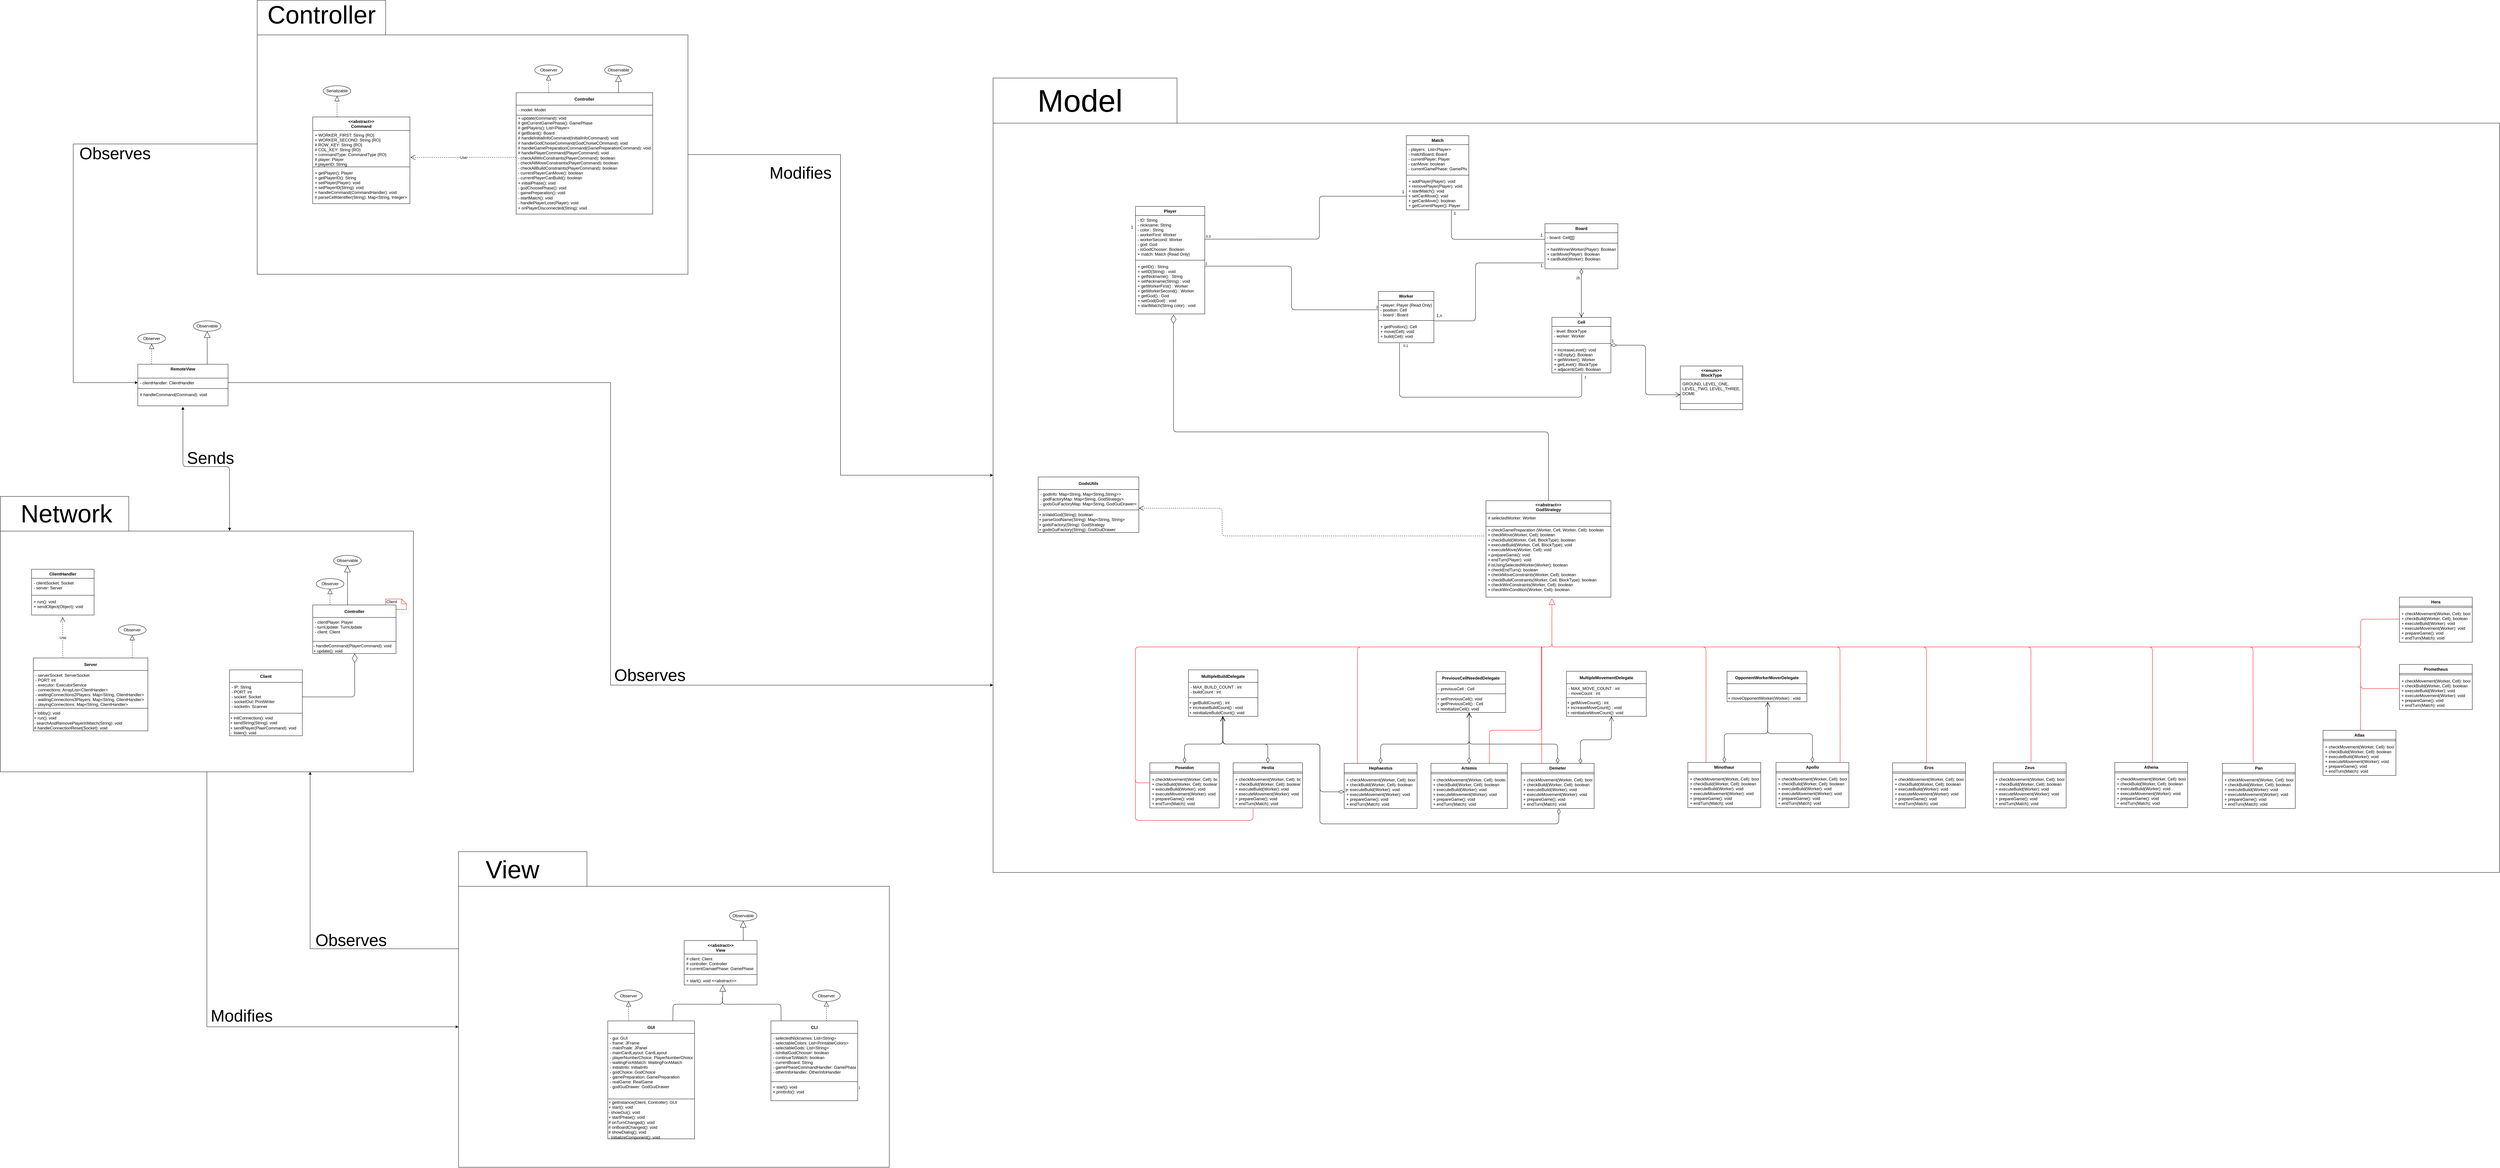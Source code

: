 <mxfile version="13.3.5" type="device"><diagram id="B69CJmNAvpS-YF3Ch1Ku" name="Page-1"><mxGraphModel dx="13084" dy="6856" grid="1" gridSize="10" guides="1" tooltips="1" connect="1" arrows="1" fold="1" page="1" pageScale="1" pageWidth="827" pageHeight="1169" math="0" shadow="0"><root><mxCell id="0"/><mxCell id="1" parent="0"/><mxCell id="1nzTgYVKbVEpJGEw3fYu-143" value="" style="shape=folder;fontStyle=1;spacingTop=10;tabWidth=530;tabHeight=130;tabPosition=left;html=1;" vertex="1" parent="1"><mxGeometry x="-430" y="-2000" width="4340" height="2290" as="geometry"/></mxCell><mxCell id="1nzTgYVKbVEpJGEw3fYu-1" value="" style="endArrow=none;html=1;edgeStyle=orthogonalEdgeStyle;entryX=0;entryY=0.5;entryDx=0;entryDy=0;exitX=1.001;exitY=0.081;exitDx=0;exitDy=0;exitPerimeter=0;" edge="1" parent="1" source="1nzTgYVKbVEpJGEw3fYu-40" target="1nzTgYVKbVEpJGEw3fYu-130"><mxGeometry relative="1" as="geometry"><mxPoint x="220" y="-1510" as="sourcePoint"/><mxPoint x="620" y="-1490" as="targetPoint"/></mxGeometry></mxCell><mxCell id="1nzTgYVKbVEpJGEw3fYu-2" value="1" style="resizable=0;html=1;align=left;verticalAlign=bottom;labelBackgroundColor=#ffffff;fontSize=10;" connectable="0" vertex="1" parent="1nzTgYVKbVEpJGEw3fYu-1"><mxGeometry x="-1" relative="1" as="geometry"/></mxCell><mxCell id="1nzTgYVKbVEpJGEw3fYu-3" value="2" style="resizable=0;html=1;align=right;verticalAlign=bottom;labelBackgroundColor=#ffffff;fontSize=10;" connectable="0" vertex="1" parent="1nzTgYVKbVEpJGEw3fYu-1"><mxGeometry x="1" relative="1" as="geometry"/></mxCell><mxCell id="1nzTgYVKbVEpJGEw3fYu-4" value="&lt;font&gt;1&lt;/font&gt;" style="text;html=1;align=center;verticalAlign=middle;resizable=0;points=[];autosize=1;fontColor=#000000;" vertex="1" parent="1"><mxGeometry x="-39.62" y="-1580" width="20" height="20" as="geometry"/></mxCell><mxCell id="1nzTgYVKbVEpJGEw3fYu-5" value="" style="endArrow=open;html=1;endSize=12;startArrow=diamondThin;startSize=14;startFill=0;edgeStyle=orthogonalEdgeStyle;align=left;verticalAlign=bottom;fontSize=12;exitX=0.5;exitY=1;exitDx=0;exitDy=0;entryX=0.5;entryY=0;entryDx=0;entryDy=0;" edge="1" parent="1" source="1nzTgYVKbVEpJGEw3fYu-41" target="1nzTgYVKbVEpJGEw3fYu-45"><mxGeometry x="-0.888" y="10" relative="1" as="geometry"><mxPoint x="1240" y="-1443" as="sourcePoint"/><mxPoint x="1550" y="-1420" as="targetPoint"/><Array as="points"><mxPoint x="1265" y="-1330"/><mxPoint x="1265" y="-1330"/></Array><mxPoint as="offset"/></mxGeometry></mxCell><mxCell id="1nzTgYVKbVEpJGEw3fYu-6" value="1" style="endArrow=open;html=1;endSize=12;startArrow=diamondThin;startSize=14;startFill=0;edgeStyle=orthogonalEdgeStyle;align=left;verticalAlign=bottom;fontSize=12;exitX=1;exitY=0.5;exitDx=0;exitDy=0;entryX=0;entryY=0.865;entryDx=0;entryDy=0;entryPerimeter=0;" edge="1" parent="1" source="1nzTgYVKbVEpJGEw3fYu-45" target="1nzTgYVKbVEpJGEw3fYu-50"><mxGeometry x="-1" y="3" relative="1" as="geometry"><mxPoint x="1410" y="-1300" as="sourcePoint"/><mxPoint x="1630" y="-1270" as="targetPoint"/></mxGeometry></mxCell><mxCell id="1nzTgYVKbVEpJGEw3fYu-7" value="" style="endArrow=none;html=1;edgeStyle=orthogonalEdgeStyle;fontSize=12;exitX=0.382;exitY=1.018;exitDx=0;exitDy=0;exitPerimeter=0;entryX=0.506;entryY=1.033;entryDx=0;entryDy=0;entryPerimeter=0;" edge="1" parent="1" source="1nzTgYVKbVEpJGEw3fYu-132" target="1nzTgYVKbVEpJGEw3fYu-48"><mxGeometry relative="1" as="geometry"><mxPoint x="1090" y="-1730" as="sourcePoint"/><mxPoint x="1350" y="-1310" as="targetPoint"/><Array as="points"><mxPoint x="741" y="-1080"/><mxPoint x="1266" y="-1080"/></Array></mxGeometry></mxCell><mxCell id="1nzTgYVKbVEpJGEw3fYu-8" value="0,1" style="resizable=0;html=1;align=left;verticalAlign=bottom;labelBackgroundColor=#ffffff;fontSize=10;" connectable="0" vertex="1" parent="1nzTgYVKbVEpJGEw3fYu-7"><mxGeometry x="-1" relative="1" as="geometry"><mxPoint x="9.2" y="15" as="offset"/></mxGeometry></mxCell><mxCell id="1nzTgYVKbVEpJGEw3fYu-9" value="1" style="resizable=0;html=1;align=right;verticalAlign=bottom;labelBackgroundColor=#ffffff;fontSize=10;" connectable="0" vertex="1" parent="1nzTgYVKbVEpJGEw3fYu-7"><mxGeometry x="1" relative="1" as="geometry"><mxPoint x="13.98" y="17.18" as="offset"/></mxGeometry></mxCell><mxCell id="1nzTgYVKbVEpJGEw3fYu-10" value="&lt;font style=&quot;font-size: 10px&quot;&gt;25&lt;/font&gt;" style="text;html=1;align=center;verticalAlign=middle;resizable=0;points=[];autosize=1;fontSize=12;" vertex="1" parent="1"><mxGeometry x="1240" y="-1434.42" width="30" height="20" as="geometry"/></mxCell><mxCell id="1nzTgYVKbVEpJGEw3fYu-11" value="" style="endArrow=none;html=1;edgeStyle=orthogonalEdgeStyle;fontSize=12;fontColor=#000000;exitX=1.004;exitY=0.551;exitDx=0;exitDy=0;exitPerimeter=0;entryX=0.008;entryY=0.59;entryDx=0;entryDy=0;entryPerimeter=0;" edge="1" parent="1" source="1nzTgYVKbVEpJGEw3fYu-38" target="1nzTgYVKbVEpJGEw3fYu-142"><mxGeometry relative="1" as="geometry"><mxPoint x="150" y="-1480" as="sourcePoint"/><mxPoint x="760.88" y="-1660.128" as="targetPoint"/><Array as="points"><mxPoint x="510" y="-1536"/><mxPoint x="510" y="-1659"/></Array></mxGeometry></mxCell><mxCell id="1nzTgYVKbVEpJGEw3fYu-12" value="0,3" style="resizable=0;html=1;align=left;verticalAlign=bottom;labelBackgroundColor=#ffffff;fontSize=10;" connectable="0" vertex="1" parent="1nzTgYVKbVEpJGEw3fYu-11"><mxGeometry x="-1" relative="1" as="geometry"/></mxCell><mxCell id="1nzTgYVKbVEpJGEw3fYu-13" value="1" style="text;html=1;align=center;verticalAlign=middle;resizable=0;points=[];autosize=1;fontSize=12;fontColor=#000000;" vertex="1" parent="1"><mxGeometry x="740.7" y="-1681.58" width="20" height="20" as="geometry"/></mxCell><mxCell id="1nzTgYVKbVEpJGEw3fYu-14" value="" style="endArrow=none;html=1;edgeStyle=orthogonalEdgeStyle;fontSize=12;fontColor=#000000;entryX=0.002;entryY=0.725;entryDx=0;entryDy=0;entryPerimeter=0;exitX=0.026;exitY=0.048;exitDx=0;exitDy=0;exitPerimeter=0;" edge="1" parent="1" target="1nzTgYVKbVEpJGEw3fYu-42" source="1nzTgYVKbVEpJGEw3fYu-15"><mxGeometry relative="1" as="geometry"><mxPoint x="890.48" y="-1619.04" as="sourcePoint"/><mxPoint x="1000" y="-1580" as="targetPoint"/><Array as="points"><mxPoint x="891" y="-1535"/></Array></mxGeometry></mxCell><mxCell id="1nzTgYVKbVEpJGEw3fYu-15" value="1" style="text;html=1;align=center;verticalAlign=middle;resizable=0;points=[];autosize=1;fontSize=12;fontColor=#000000;" vertex="1" parent="1"><mxGeometry x="890" y="-1620" width="20" height="20" as="geometry"/></mxCell><mxCell id="1nzTgYVKbVEpJGEw3fYu-16" value="1" style="text;html=1;align=center;verticalAlign=middle;resizable=0;points=[];autosize=1;fontSize=12;fontColor=#000000;" vertex="1" parent="1"><mxGeometry x="1140" y="-1557" width="20" height="20" as="geometry"/></mxCell><mxCell id="1nzTgYVKbVEpJGEw3fYu-17" value="" style="endArrow=none;html=1;entryX=-0.019;entryY=0.755;entryDx=0;entryDy=0;entryPerimeter=0;exitX=1;exitY=0.625;exitDx=0;exitDy=0;exitPerimeter=0;" edge="1" parent="1" source="1nzTgYVKbVEpJGEw3fYu-131" target="1nzTgYVKbVEpJGEw3fYu-44"><mxGeometry width="50" height="50" relative="1" as="geometry"><mxPoint x="870" y="-1360" as="sourcePoint"/><mxPoint x="680" y="-1490" as="targetPoint"/><Array as="points"><mxPoint x="960" y="-1300"/><mxPoint x="960" y="-1467"/></Array></mxGeometry></mxCell><mxCell id="1nzTgYVKbVEpJGEw3fYu-18" value="1,n" style="text;html=1;align=center;verticalAlign=middle;resizable=0;points=[];autosize=1;" vertex="1" parent="1"><mxGeometry x="840" y="-1325" width="30" height="20" as="geometry"/></mxCell><mxCell id="1nzTgYVKbVEpJGEw3fYu-19" value="1" style="text;html=1;align=center;verticalAlign=middle;resizable=0;points=[];autosize=1;" vertex="1" parent="1"><mxGeometry x="1140" y="-1469" width="20" height="20" as="geometry"/></mxCell><mxCell id="1nzTgYVKbVEpJGEw3fYu-27" value="" style="endArrow=open;html=1;endSize=12;startArrow=diamondThin;startSize=14;startFill=0;edgeStyle=orthogonalEdgeStyle;align=left;verticalAlign=bottom;strokeColor=#000000;exitX=0.5;exitY=0;exitDx=0;exitDy=0;" edge="1" parent="1" source="1nzTgYVKbVEpJGEw3fYu-52" target="1nzTgYVKbVEpJGEw3fYu-67"><mxGeometry x="-0.378" y="75" relative="1" as="geometry"><mxPoint x="801.63" y="-50" as="sourcePoint"/><mxPoint x="961.63" y="-50" as="targetPoint"/><Array as="points"><mxPoint x="941.63" y="-120"/><mxPoint x="941.63" y="-120"/></Array><mxPoint as="offset"/></mxGeometry></mxCell><mxCell id="1nzTgYVKbVEpJGEw3fYu-28" value="" style="endArrow=open;html=1;endSize=12;startArrow=diamondThin;startSize=14;startFill=0;edgeStyle=orthogonalEdgeStyle;align=left;verticalAlign=bottom;strokeColor=#000000;exitX=0.5;exitY=0;exitDx=0;exitDy=0;" edge="1" parent="1" source="1nzTgYVKbVEpJGEw3fYu-99"><mxGeometry x="-0.723" y="-141" relative="1" as="geometry"><mxPoint x="871.63" y="-140" as="sourcePoint"/><mxPoint x="941.63" y="-170" as="targetPoint"/><Array as="points"><mxPoint x="686.63" y="-80"/><mxPoint x="941.63" y="-80"/></Array><mxPoint x="15" y="-281" as="offset"/></mxGeometry></mxCell><mxCell id="1nzTgYVKbVEpJGEw3fYu-29" value="" style="endArrow=open;html=1;endSize=12;startArrow=diamondThin;startSize=14;startFill=0;edgeStyle=orthogonalEdgeStyle;align=left;verticalAlign=bottom;strokeColor=#000000;exitX=0.5;exitY=0;exitDx=0;exitDy=0;" edge="1" parent="1" source="1nzTgYVKbVEpJGEw3fYu-55"><mxGeometry x="-0.722" y="111" relative="1" as="geometry"><mxPoint x="861.63" y="-180" as="sourcePoint"/><mxPoint x="941.63" y="-170" as="targetPoint"/><Array as="points"><mxPoint x="1196.63" y="-80"/><mxPoint x="941.63" y="-80"/></Array><mxPoint x="-65" y="-201" as="offset"/></mxGeometry></mxCell><mxCell id="1nzTgYVKbVEpJGEw3fYu-30" value="" style="endArrow=open;html=1;endSize=12;startArrow=diamondThin;startSize=14;startFill=0;edgeStyle=orthogonalEdgeStyle;align=left;verticalAlign=bottom;strokeColor=#000000;entryX=0.563;entryY=1.003;entryDx=0;entryDy=0;entryPerimeter=0;exitX=0.812;exitY=0.01;exitDx=0;exitDy=0;exitPerimeter=0;" edge="1" parent="1" source="1nzTgYVKbVEpJGEw3fYu-55" target="1nzTgYVKbVEpJGEw3fYu-77"><mxGeometry x="0.41" y="-56" relative="1" as="geometry"><mxPoint x="1261.63" y="-30" as="sourcePoint"/><mxPoint x="891.63" y="-220" as="targetPoint"/><mxPoint x="-46" y="56" as="offset"/></mxGeometry></mxCell><mxCell id="1nzTgYVKbVEpJGEw3fYu-31" value="" style="endArrow=open;html=1;endSize=12;startArrow=diamondThin;startSize=14;startFill=0;edgeStyle=orthogonalEdgeStyle;align=left;verticalAlign=bottom;strokeColor=#000000;exitX=0.5;exitY=0;exitDx=0;exitDy=0;entryX=0.497;entryY=0.995;entryDx=0;entryDy=0;entryPerimeter=0;" edge="1" parent="1" source="1nzTgYVKbVEpJGEw3fYu-58" target="1nzTgYVKbVEpJGEw3fYu-105"><mxGeometry x="-0.499" y="-70" relative="1" as="geometry"><mxPoint x="301.63" y="-10" as="sourcePoint"/><mxPoint x="231.63" y="-150" as="targetPoint"/><Array as="points"><mxPoint x="361.63" y="-80"/><mxPoint x="232.63" y="-80"/></Array><mxPoint x="50" y="21" as="offset"/></mxGeometry></mxCell><mxCell id="1nzTgYVKbVEpJGEw3fYu-32" value="" style="endArrow=open;html=1;endSize=12;startArrow=diamondThin;startSize=14;startFill=0;edgeStyle=orthogonalEdgeStyle;align=left;verticalAlign=bottom;strokeColor=#000000;exitX=0.5;exitY=0;exitDx=0;exitDy=0;" edge="1" parent="1" source="1nzTgYVKbVEpJGEw3fYu-61"><mxGeometry x="-1" y="36" relative="1" as="geometry"><mxPoint x="171.63" y="-70" as="sourcePoint"/><mxPoint x="231.63" y="-160" as="targetPoint"/><Array as="points"><mxPoint x="121.63" y="-80"/><mxPoint x="231.63" y="-80"/></Array><mxPoint x="-30" y="16" as="offset"/></mxGeometry></mxCell><mxCell id="1nzTgYVKbVEpJGEw3fYu-33" value="1" style="endArrow=open;html=1;endSize=12;startArrow=diamondThin;startSize=14;startFill=0;edgeStyle=orthogonalEdgeStyle;align=left;verticalAlign=bottom;strokeColor=#000000;" edge="1" parent="1" source="1nzTgYVKbVEpJGEw3fYu-101"><mxGeometry x="-1" y="3" relative="1" as="geometry"><mxPoint x="441.63" y="70" as="sourcePoint"/><mxPoint x="231.63" y="-160" as="targetPoint"/><Array as="points"><mxPoint x="511.63" y="58"/><mxPoint x="511.63" y="-80"/><mxPoint x="231.63" y="-80"/></Array></mxGeometry></mxCell><mxCell id="1nzTgYVKbVEpJGEw3fYu-34" value="" style="endArrow=open;html=1;endSize=12;startArrow=diamondThin;startSize=14;startFill=0;edgeStyle=orthogonalEdgeStyle;align=left;verticalAlign=bottom;strokeColor=#000000;exitX=0.516;exitY=1.008;exitDx=0;exitDy=0;exitPerimeter=0;" edge="1" parent="1" source="1nzTgYVKbVEpJGEw3fYu-57"><mxGeometry x="-1" y="85" relative="1" as="geometry"><mxPoint x="651.63" y="180" as="sourcePoint"/><mxPoint x="231.63" y="-160" as="targetPoint"/><Array as="points"><mxPoint x="1199.63" y="150"/><mxPoint x="511.63" y="150"/><mxPoint x="511.63" y="-80"/><mxPoint x="231.63" y="-80"/></Array><mxPoint x="-80" y="55" as="offset"/></mxGeometry></mxCell><mxCell id="1nzTgYVKbVEpJGEw3fYu-35" value="" style="endArrow=open;html=1;endSize=12;startArrow=diamondThin;startSize=14;startFill=0;edgeStyle=orthogonalEdgeStyle;align=left;verticalAlign=bottom;strokeColor=#000000;exitX=0.5;exitY=0;exitDx=0;exitDy=0;entryX=0.509;entryY=1.023;entryDx=0;entryDy=0;entryPerimeter=0;" edge="1" parent="1" source="1nzTgYVKbVEpJGEw3fYu-71" target="1nzTgYVKbVEpJGEw3fYu-109"><mxGeometry x="-0.5" y="75" relative="1" as="geometry"><mxPoint x="1901.63" y="-50" as="sourcePoint"/><mxPoint x="1801.63" y="-150" as="targetPoint"/><Array as="points"><mxPoint x="1676.63" y="-110"/><mxPoint x="1801.63" y="-110"/></Array><mxPoint as="offset"/></mxGeometry></mxCell><mxCell id="1nzTgYVKbVEpJGEw3fYu-36" value="" style="endArrow=open;html=1;endSize=12;startArrow=diamondThin;startSize=14;startFill=0;edgeStyle=orthogonalEdgeStyle;align=left;verticalAlign=bottom;strokeColor=#000000;exitX=0.5;exitY=0;exitDx=0;exitDy=0;entryX=0.509;entryY=1.019;entryDx=0;entryDy=0;entryPerimeter=0;" edge="1" parent="1" source="1nzTgYVKbVEpJGEw3fYu-68" target="1nzTgYVKbVEpJGEw3fYu-109"><mxGeometry x="-0.914" y="-71" relative="1" as="geometry"><mxPoint x="1901.63" y="-50" as="sourcePoint"/><mxPoint x="1801.63" y="-200" as="targetPoint"/><Array as="points"><mxPoint x="1930.63" y="-110"/><mxPoint x="1801.63" y="-110"/><mxPoint x="1801.63" y="-180"/></Array><mxPoint as="offset"/></mxGeometry></mxCell><mxCell id="1nzTgYVKbVEpJGEw3fYu-37" value="Player" style="swimlane;fontStyle=1;align=center;verticalAlign=middle;childLayout=stackLayout;horizontal=1;startSize=26;horizontalStack=0;resizeParent=1;resizeParentMax=0;resizeLast=0;collapsible=1;marginBottom=0;" vertex="1" parent="1"><mxGeometry x="-19.62" y="-1630" width="199.62" height="310" as="geometry"/></mxCell><mxCell id="1nzTgYVKbVEpJGEw3fYu-38" value="- ID: String&#10;- nickname: String&#10;- color : String&#10;- workerFirst: Worker&#10;- workerSecond: Worker&#10;- god: God&#10;- isGodChooser: Boolean&#10;+ match: Match {Read Only}&#10;" style="text;strokeColor=none;fillColor=none;align=left;verticalAlign=top;spacingLeft=4;spacingRight=4;overflow=hidden;rotatable=0;points=[[0,0.5],[1,0.5]];portConstraint=eastwest;" vertex="1" parent="1nzTgYVKbVEpJGEw3fYu-37"><mxGeometry y="26" width="199.62" height="124" as="geometry"/></mxCell><mxCell id="1nzTgYVKbVEpJGEw3fYu-39" value="" style="line;strokeWidth=1;fillColor=none;align=left;verticalAlign=middle;spacingTop=-1;spacingLeft=3;spacingRight=3;rotatable=0;labelPosition=right;points=[];portConstraint=eastwest;" vertex="1" parent="1nzTgYVKbVEpJGEw3fYu-37"><mxGeometry y="150" width="199.62" height="10" as="geometry"/></mxCell><mxCell id="1nzTgYVKbVEpJGEw3fYu-40" value="+ getID() : String&#10;+ setID(String) : void&#10;+ getNickname() : String&#10;+ setNickname(String) : void&#10;+ getWorkerFirst() : Worker&#10;+ getWorkerSecond() : Worker&#10;+ getGod() : God&#10;+ setGod(God) : void&#10;+ startMatch(String color) : void" style="text;strokeColor=none;fillColor=none;align=left;verticalAlign=top;spacingLeft=4;spacingRight=4;overflow=hidden;rotatable=0;points=[[0,0.5],[1,0.5]];portConstraint=eastwest;" vertex="1" parent="1nzTgYVKbVEpJGEw3fYu-37"><mxGeometry y="160" width="199.62" height="150" as="geometry"/></mxCell><mxCell id="1nzTgYVKbVEpJGEw3fYu-41" value="Board" style="swimlane;fontStyle=1;align=center;verticalAlign=top;childLayout=stackLayout;horizontal=1;startSize=26;horizontalStack=0;resizeParent=1;resizeParentMax=0;resizeLast=0;collapsible=1;marginBottom=0;fontSize=12;" vertex="1" parent="1"><mxGeometry x="1160" y="-1580" width="210" height="130" as="geometry"/></mxCell><mxCell id="1nzTgYVKbVEpJGEw3fYu-42" value="- board: Cell[][]" style="text;strokeColor=none;fillColor=none;align=left;verticalAlign=top;spacingLeft=4;spacingRight=4;overflow=hidden;rotatable=0;points=[[0,0.5],[1,0.5]];portConstraint=eastwest;" vertex="1" parent="1nzTgYVKbVEpJGEw3fYu-41"><mxGeometry y="26" width="210" height="26" as="geometry"/></mxCell><mxCell id="1nzTgYVKbVEpJGEw3fYu-43" value="" style="line;strokeWidth=1;fillColor=none;align=left;verticalAlign=middle;spacingTop=-1;spacingLeft=3;spacingRight=3;rotatable=0;labelPosition=right;points=[];portConstraint=eastwest;" vertex="1" parent="1nzTgYVKbVEpJGEw3fYu-41"><mxGeometry y="52" width="210" height="8" as="geometry"/></mxCell><mxCell id="1nzTgYVKbVEpJGEw3fYu-44" value="+ hasWinnerWorker(Player): Boolean&#10;+ canMove(Player): Boolean&#10;+ canBuild(Worker): Boolean&#10;" style="text;strokeColor=none;fillColor=none;align=left;verticalAlign=top;spacingLeft=4;spacingRight=4;overflow=hidden;rotatable=0;points=[[0,0.5],[1,0.5]];portConstraint=eastwest;" vertex="1" parent="1nzTgYVKbVEpJGEw3fYu-41"><mxGeometry y="60" width="210" height="70" as="geometry"/></mxCell><mxCell id="1nzTgYVKbVEpJGEw3fYu-45" value="Cell" style="swimlane;fontStyle=1;align=center;verticalAlign=top;childLayout=stackLayout;horizontal=1;startSize=26;horizontalStack=0;resizeParent=1;resizeParentMax=0;resizeLast=0;collapsible=1;marginBottom=0;fontSize=12;" vertex="1" parent="1"><mxGeometry x="1180" y="-1310" width="170" height="160" as="geometry"/></mxCell><mxCell id="1nzTgYVKbVEpJGEw3fYu-46" value="- level: BlockType&#10;- worker: Worker&#10;" style="text;strokeColor=none;fillColor=none;align=left;verticalAlign=top;spacingLeft=4;spacingRight=4;overflow=hidden;rotatable=0;points=[[0,0.5],[1,0.5]];portConstraint=eastwest;" vertex="1" parent="1nzTgYVKbVEpJGEw3fYu-45"><mxGeometry y="26" width="170" height="44" as="geometry"/></mxCell><mxCell id="1nzTgYVKbVEpJGEw3fYu-47" value="" style="line;strokeWidth=1;fillColor=none;align=left;verticalAlign=middle;spacingTop=-1;spacingLeft=3;spacingRight=3;rotatable=0;labelPosition=right;points=[];portConstraint=eastwest;" vertex="1" parent="1nzTgYVKbVEpJGEw3fYu-45"><mxGeometry y="70" width="170" height="10" as="geometry"/></mxCell><mxCell id="1nzTgYVKbVEpJGEw3fYu-48" value="+ increaseLevel(): void&#10;+ isEmpty(): Boolean&#10;+ getWorker(): Worker&#10;+ getLevel(): BlockType&#10;+ adjacent(Cell): Boolean" style="text;strokeColor=none;fillColor=none;align=left;verticalAlign=top;spacingLeft=4;spacingRight=4;overflow=hidden;rotatable=0;points=[[0,0.5],[1,0.5]];portConstraint=eastwest;" vertex="1" parent="1nzTgYVKbVEpJGEw3fYu-45"><mxGeometry y="80" width="170" height="80" as="geometry"/></mxCell><mxCell id="1nzTgYVKbVEpJGEw3fYu-49" value="&lt;&lt;enum&gt;&gt;&#10;BlockType" style="swimlane;fontStyle=1;align=center;verticalAlign=middle;childLayout=stackLayout;horizontal=1;startSize=38;horizontalStack=0;resizeParent=1;resizeParentMax=0;resizeLast=0;collapsible=1;marginBottom=0;" vertex="1" parent="1"><mxGeometry x="1550" y="-1170" width="180" height="126" as="geometry"/></mxCell><mxCell id="1nzTgYVKbVEpJGEw3fYu-50" value="GROUND, LEVEL_ONE, &#10;LEVEL_TWO, LEVEL_THREE,&#10;DOME" style="text;strokeColor=none;fillColor=none;align=left;verticalAlign=top;spacingLeft=4;spacingRight=4;overflow=hidden;rotatable=0;points=[[0,0.5],[1,0.5]];portConstraint=eastwest;" vertex="1" parent="1nzTgYVKbVEpJGEw3fYu-49"><mxGeometry y="38" width="180" height="52" as="geometry"/></mxCell><mxCell id="1nzTgYVKbVEpJGEw3fYu-51" value="" style="line;strokeWidth=1;fillColor=none;align=left;verticalAlign=middle;spacingTop=-1;spacingLeft=3;spacingRight=3;rotatable=0;labelPosition=right;points=[];portConstraint=eastwest;" vertex="1" parent="1nzTgYVKbVEpJGEw3fYu-49"><mxGeometry y="90" width="180" height="36" as="geometry"/></mxCell><mxCell id="1nzTgYVKbVEpJGEw3fYu-52" value="Artemis" style="swimlane;fontStyle=1;align=center;verticalAlign=top;childLayout=stackLayout;horizontal=1;startSize=26;horizontalStack=0;resizeParent=1;resizeParentMax=0;resizeLast=0;collapsible=1;marginBottom=0;" vertex="1" parent="1"><mxGeometry x="831.63" y="-24.42" width="220" height="130" as="geometry"/></mxCell><mxCell id="1nzTgYVKbVEpJGEw3fYu-53" value="" style="line;strokeWidth=1;fillColor=none;align=left;verticalAlign=middle;spacingTop=-1;spacingLeft=3;spacingRight=3;rotatable=0;labelPosition=right;points=[];portConstraint=eastwest;" vertex="1" parent="1nzTgYVKbVEpJGEw3fYu-52"><mxGeometry y="26" width="220" height="8" as="geometry"/></mxCell><mxCell id="1nzTgYVKbVEpJGEw3fYu-54" value="+ checkMovement(Worker, Cell): boolean&#10;+ checkBuild(Worker, Cell): boolean &#10;+ executeBuild(Worker): void&#10;+ executeMovement(Worker): void&#10;+ prepareGame(): void&#10;+ endTurn(Match): void&#10;  " style="text;strokeColor=none;fillColor=none;align=left;verticalAlign=top;spacingLeft=4;spacingRight=4;overflow=hidden;rotatable=0;points=[[0,0.5],[1,0.5]];portConstraint=eastwest;" vertex="1" parent="1nzTgYVKbVEpJGEw3fYu-52"><mxGeometry y="34" width="220" height="96" as="geometry"/></mxCell><mxCell id="1nzTgYVKbVEpJGEw3fYu-55" value="Demeter" style="swimlane;fontStyle=1;align=center;verticalAlign=top;childLayout=stackLayout;horizontal=1;startSize=26;horizontalStack=0;resizeParent=1;resizeParentMax=0;resizeLast=0;collapsible=1;marginBottom=0;" vertex="1" parent="1"><mxGeometry x="1091.63" y="-24.42" width="210" height="130" as="geometry"/></mxCell><mxCell id="1nzTgYVKbVEpJGEw3fYu-56" value="" style="line;strokeWidth=1;fillColor=none;align=left;verticalAlign=middle;spacingTop=-1;spacingLeft=3;spacingRight=3;rotatable=0;labelPosition=right;points=[];portConstraint=eastwest;" vertex="1" parent="1nzTgYVKbVEpJGEw3fYu-55"><mxGeometry y="26" width="210" height="8" as="geometry"/></mxCell><mxCell id="1nzTgYVKbVEpJGEw3fYu-57" value="+ checkMovement(Worker, Cell): boolean&#10;+ checkBuild(Worker, Cell): boolean &#10;+ executeBuild(Worker): void&#10;+ executeMovement(Worker): void&#10;+ prepareGame(): void&#10;+ endTurn(Match): void&#10;  " style="text;strokeColor=none;fillColor=none;align=left;verticalAlign=top;spacingLeft=4;spacingRight=4;overflow=hidden;rotatable=0;points=[[0,0.5],[1,0.5]];portConstraint=eastwest;" vertex="1" parent="1nzTgYVKbVEpJGEw3fYu-55"><mxGeometry y="34" width="210" height="96" as="geometry"/></mxCell><mxCell id="1nzTgYVKbVEpJGEw3fYu-58" value="Hestia" style="swimlane;fontStyle=1;align=center;verticalAlign=top;childLayout=stackLayout;horizontal=1;startSize=26;horizontalStack=0;resizeParent=1;resizeParentMax=0;resizeLast=0;collapsible=1;marginBottom=0;" vertex="1" parent="1"><mxGeometry x="261.63" y="-26" width="200" height="130" as="geometry"/></mxCell><mxCell id="1nzTgYVKbVEpJGEw3fYu-59" value="" style="line;strokeWidth=1;fillColor=none;align=left;verticalAlign=middle;spacingTop=-1;spacingLeft=3;spacingRight=3;rotatable=0;labelPosition=right;points=[];portConstraint=eastwest;" vertex="1" parent="1nzTgYVKbVEpJGEw3fYu-58"><mxGeometry y="26" width="200" height="8" as="geometry"/></mxCell><mxCell id="1nzTgYVKbVEpJGEw3fYu-60" value="+ checkMovement(Worker, Cell): boolean&#10;+ checkBuild(Worker, Cell): boolean &#10;+ executeBuild(Worker): void&#10;+ executeMovement(Worker): void&#10;+ prepareGame(): void&#10;+ endTurn(Match): void&#10;  " style="text;strokeColor=none;fillColor=none;align=left;verticalAlign=top;spacingLeft=4;spacingRight=4;overflow=hidden;rotatable=0;points=[[0,0.5],[1,0.5]];portConstraint=eastwest;" vertex="1" parent="1nzTgYVKbVEpJGEw3fYu-58"><mxGeometry y="34" width="200" height="96" as="geometry"/></mxCell><mxCell id="1nzTgYVKbVEpJGEw3fYu-61" value="Poseidon" style="swimlane;fontStyle=1;align=center;verticalAlign=top;childLayout=stackLayout;horizontal=1;startSize=26;horizontalStack=0;resizeParent=1;resizeParentMax=0;resizeLast=0;collapsible=1;marginBottom=0;" vertex="1" parent="1"><mxGeometry x="21.63" y="-26" width="200" height="130" as="geometry"/></mxCell><mxCell id="1nzTgYVKbVEpJGEw3fYu-62" value="" style="line;strokeWidth=1;fillColor=none;align=left;verticalAlign=middle;spacingTop=-1;spacingLeft=3;spacingRight=3;rotatable=0;labelPosition=right;points=[];portConstraint=eastwest;" vertex="1" parent="1nzTgYVKbVEpJGEw3fYu-61"><mxGeometry y="26" width="200" height="8" as="geometry"/></mxCell><mxCell id="1nzTgYVKbVEpJGEw3fYu-63" value="+ checkMovement(Worker, Cell): boolean&#10;+ checkBuild(Worker, Cell): boolean &#10;+ executeBuild(Worker): void&#10;+ executeMovement(Worker): void&#10;+ prepareGame(): void&#10;+ endTurn(Match): void&#10;  " style="text;strokeColor=none;fillColor=none;align=left;verticalAlign=top;spacingLeft=4;spacingRight=4;overflow=hidden;rotatable=0;points=[[0,0.5],[1,0.5]];portConstraint=eastwest;" vertex="1" parent="1nzTgYVKbVEpJGEw3fYu-61"><mxGeometry y="34" width="200" height="96" as="geometry"/></mxCell><mxCell id="1nzTgYVKbVEpJGEw3fYu-64" value="PreviousCellNeededDelegate" style="swimlane;fontStyle=1;align=center;verticalAlign=middle;childLayout=stackLayout;horizontal=1;startSize=36;horizontalStack=0;resizeParent=1;resizeParentMax=0;resizeLast=0;collapsible=1;marginBottom=0;" vertex="1" parent="1"><mxGeometry x="846.63" y="-289" width="200" height="118" as="geometry"/></mxCell><mxCell id="1nzTgYVKbVEpJGEw3fYu-65" value="- previousCell : Cell" style="text;strokeColor=none;fillColor=none;align=left;verticalAlign=top;spacingLeft=4;spacingRight=4;overflow=hidden;rotatable=0;points=[[0,0.5],[1,0.5]];portConstraint=eastwest;" vertex="1" parent="1nzTgYVKbVEpJGEw3fYu-64"><mxGeometry y="36" width="200" height="24" as="geometry"/></mxCell><mxCell id="1nzTgYVKbVEpJGEw3fYu-66" value="" style="line;strokeWidth=1;fillColor=none;align=left;verticalAlign=middle;spacingTop=-1;spacingLeft=3;spacingRight=3;rotatable=0;labelPosition=right;points=[];portConstraint=eastwest;" vertex="1" parent="1nzTgYVKbVEpJGEw3fYu-64"><mxGeometry y="60" width="200" height="8" as="geometry"/></mxCell><mxCell id="1nzTgYVKbVEpJGEw3fYu-67" value="+ setPreviousCell(): void&lt;br&gt;+ getPreviousCell() : Cell&lt;br&gt;+ reinitializeCell(): void" style="text;html=1;align=left;verticalAlign=middle;resizable=0;points=[];autosize=1;fontSize=12;" vertex="1" parent="1nzTgYVKbVEpJGEw3fYu-64"><mxGeometry y="68" width="200" height="50" as="geometry"/></mxCell><mxCell id="1nzTgYVKbVEpJGEw3fYu-68" value="Apollo" style="swimlane;fontStyle=1;align=center;verticalAlign=top;childLayout=stackLayout;horizontal=1;startSize=26;horizontalStack=0;resizeParent=1;resizeParentMax=0;resizeLast=0;collapsible=1;marginBottom=0;" vertex="1" parent="1"><mxGeometry x="1825.63" y="-27" width="210" height="130" as="geometry"/></mxCell><mxCell id="1nzTgYVKbVEpJGEw3fYu-69" value="" style="line;strokeWidth=1;fillColor=none;align=left;verticalAlign=middle;spacingTop=-1;spacingLeft=3;spacingRight=3;rotatable=0;labelPosition=right;points=[];portConstraint=eastwest;" vertex="1" parent="1nzTgYVKbVEpJGEw3fYu-68"><mxGeometry y="26" width="210" height="8" as="geometry"/></mxCell><mxCell id="1nzTgYVKbVEpJGEw3fYu-70" value="+ checkMovement(Worker, Cell): boolean&#10;+ checkBuild(Worker, Cell): boolean &#10;+ executeBuild(Worker): void&#10;+ executeMovement(Worker): void&#10;+ prepareGame(): void&#10;+ endTurn(Match): void&#10;  " style="text;strokeColor=none;fillColor=none;align=left;verticalAlign=top;spacingLeft=4;spacingRight=4;overflow=hidden;rotatable=0;points=[[0,0.5],[1,0.5]];portConstraint=eastwest;" vertex="1" parent="1nzTgYVKbVEpJGEw3fYu-68"><mxGeometry y="34" width="210" height="96" as="geometry"/></mxCell><mxCell id="1nzTgYVKbVEpJGEw3fYu-71" value="Minothaur" style="swimlane;fontStyle=1;align=center;verticalAlign=top;childLayout=stackLayout;horizontal=1;startSize=26;horizontalStack=0;resizeParent=1;resizeParentMax=0;resizeLast=0;collapsible=1;marginBottom=0;" vertex="1" parent="1"><mxGeometry x="1571.63" y="-27" width="210" height="130" as="geometry"/></mxCell><mxCell id="1nzTgYVKbVEpJGEw3fYu-72" value="" style="line;strokeWidth=1;fillColor=none;align=left;verticalAlign=middle;spacingTop=-1;spacingLeft=3;spacingRight=3;rotatable=0;labelPosition=right;points=[];portConstraint=eastwest;" vertex="1" parent="1nzTgYVKbVEpJGEw3fYu-71"><mxGeometry y="26" width="210" height="8" as="geometry"/></mxCell><mxCell id="1nzTgYVKbVEpJGEw3fYu-73" value="+ checkMovement(Worker, Cell): boolean&#10;+ checkBuild(Worker, Cell): boolean &#10;+ executeBuild(Worker): void&#10;+ executeMovement(Worker): void&#10;+ prepareGame(): void&#10;+ endTurn(Match): void&#10;  " style="text;strokeColor=none;fillColor=none;align=left;verticalAlign=top;spacingLeft=4;spacingRight=4;overflow=hidden;rotatable=0;points=[[0,0.5],[1,0.5]];portConstraint=eastwest;" vertex="1" parent="1nzTgYVKbVEpJGEw3fYu-71"><mxGeometry y="34" width="210" height="96" as="geometry"/></mxCell><mxCell id="1nzTgYVKbVEpJGEw3fYu-74" value="MultipleMovementDelegate" style="swimlane;fontStyle=1;align=center;verticalAlign=middle;childLayout=stackLayout;horizontal=1;startSize=36;horizontalStack=0;resizeParent=1;resizeParentMax=0;resizeLast=0;collapsible=1;marginBottom=0;" vertex="1" parent="1"><mxGeometry x="1221.91" y="-290" width="230" height="130" as="geometry"/></mxCell><mxCell id="1nzTgYVKbVEpJGEw3fYu-75" value="- MAX_MOVE_COUNT : int&#10;- moveCount : int" style="text;strokeColor=none;fillColor=none;align=left;verticalAlign=top;spacingLeft=4;spacingRight=4;overflow=hidden;rotatable=0;points=[[0,0.5],[1,0.5]];portConstraint=eastwest;" vertex="1" parent="1nzTgYVKbVEpJGEw3fYu-74"><mxGeometry y="36" width="230" height="36" as="geometry"/></mxCell><mxCell id="1nzTgYVKbVEpJGEw3fYu-76" value="" style="line;strokeWidth=1;fillColor=none;align=left;verticalAlign=middle;spacingTop=-1;spacingLeft=3;spacingRight=3;rotatable=0;labelPosition=right;points=[];portConstraint=eastwest;" vertex="1" parent="1nzTgYVKbVEpJGEw3fYu-74"><mxGeometry y="72" width="230" height="8" as="geometry"/></mxCell><mxCell id="1nzTgYVKbVEpJGEw3fYu-77" value="+ getMoveCount() : int&lt;br&gt;+ increaseMoveCount() : void&lt;br&gt;+ reinitializeMoveCount(): void" style="text;html=1;align=left;verticalAlign=middle;resizable=0;points=[];autosize=1;fontSize=12;" vertex="1" parent="1nzTgYVKbVEpJGEw3fYu-74"><mxGeometry y="80" width="230" height="50" as="geometry"/></mxCell><mxCell id="1nzTgYVKbVEpJGEw3fYu-78" value="Zeus" style="swimlane;fontStyle=1;align=center;verticalAlign=top;childLayout=stackLayout;horizontal=1;startSize=26;horizontalStack=0;resizeParent=1;resizeParentMax=0;resizeLast=0;collapsible=1;marginBottom=0;" vertex="1" parent="1"><mxGeometry x="2451.63" y="-26" width="210" height="130" as="geometry"/></mxCell><mxCell id="1nzTgYVKbVEpJGEw3fYu-79" value="" style="line;strokeWidth=1;fillColor=none;align=left;verticalAlign=middle;spacingTop=-1;spacingLeft=3;spacingRight=3;rotatable=0;labelPosition=right;points=[];portConstraint=eastwest;" vertex="1" parent="1nzTgYVKbVEpJGEw3fYu-78"><mxGeometry y="26" width="210" height="8" as="geometry"/></mxCell><mxCell id="1nzTgYVKbVEpJGEw3fYu-80" value="+ checkMovement(Worker, Cell): boolean&#10;+ checkBuild(Worker, Cell): boolean &#10;+ executeBuild(Worker): void&#10;+ executeMovement(Worker): void&#10;+ prepareGame(): void&#10;+ endTurn(Match): void&#10;  " style="text;strokeColor=none;fillColor=none;align=left;verticalAlign=top;spacingLeft=4;spacingRight=4;overflow=hidden;rotatable=0;points=[[0,0.5],[1,0.5]];portConstraint=eastwest;" vertex="1" parent="1nzTgYVKbVEpJGEw3fYu-78"><mxGeometry y="34" width="210" height="96" as="geometry"/></mxCell><mxCell id="1nzTgYVKbVEpJGEw3fYu-81" value="Eros" style="swimlane;fontStyle=1;align=center;verticalAlign=top;childLayout=stackLayout;horizontal=1;startSize=26;horizontalStack=0;resizeParent=1;resizeParentMax=0;resizeLast=0;collapsible=1;marginBottom=0;" vertex="1" parent="1"><mxGeometry x="2161.63" y="-26" width="210" height="130" as="geometry"/></mxCell><mxCell id="1nzTgYVKbVEpJGEw3fYu-82" value="" style="line;strokeWidth=1;fillColor=none;align=left;verticalAlign=middle;spacingTop=-1;spacingLeft=3;spacingRight=3;rotatable=0;labelPosition=right;points=[];portConstraint=eastwest;" vertex="1" parent="1nzTgYVKbVEpJGEw3fYu-81"><mxGeometry y="26" width="210" height="8" as="geometry"/></mxCell><mxCell id="1nzTgYVKbVEpJGEw3fYu-83" value="+ checkMovement(Worker, Cell): boolean&#10;+ checkBuild(Worker, Cell): boolean &#10;+ executeBuild(Worker): void&#10;+ executeMovement(Worker): void&#10;+ prepareGame(): void&#10;+ endTurn(Match): void&#10;  " style="text;strokeColor=none;fillColor=none;align=left;verticalAlign=top;spacingLeft=4;spacingRight=4;overflow=hidden;rotatable=0;points=[[0,0.5],[1,0.5]];portConstraint=eastwest;" vertex="1" parent="1nzTgYVKbVEpJGEw3fYu-81"><mxGeometry y="34" width="210" height="96" as="geometry"/></mxCell><mxCell id="1nzTgYVKbVEpJGEw3fYu-84" value="Athena" style="swimlane;fontStyle=1;align=center;verticalAlign=top;childLayout=stackLayout;horizontal=1;startSize=26;horizontalStack=0;resizeParent=1;resizeParentMax=0;resizeLast=0;collapsible=1;marginBottom=0;" vertex="1" parent="1"><mxGeometry x="2801.63" y="-27" width="210" height="130" as="geometry"/></mxCell><mxCell id="1nzTgYVKbVEpJGEw3fYu-85" value="" style="line;strokeWidth=1;fillColor=none;align=left;verticalAlign=middle;spacingTop=-1;spacingLeft=3;spacingRight=3;rotatable=0;labelPosition=right;points=[];portConstraint=eastwest;" vertex="1" parent="1nzTgYVKbVEpJGEw3fYu-84"><mxGeometry y="26" width="210" height="8" as="geometry"/></mxCell><mxCell id="1nzTgYVKbVEpJGEw3fYu-86" value="+ checkMovement(Worker, Cell): boolean&#10;+ checkBuild(Worker, Cell): boolean &#10;+ executeBuild(Worker): void&#10;+ executeMovement(Worker): void&#10;+ prepareGame(): void&#10;+ endTurn(Match): void&#10;  " style="text;strokeColor=none;fillColor=none;align=left;verticalAlign=top;spacingLeft=4;spacingRight=4;overflow=hidden;rotatable=0;points=[[0,0.5],[1,0.5]];portConstraint=eastwest;" vertex="1" parent="1nzTgYVKbVEpJGEw3fYu-84"><mxGeometry y="34" width="210" height="96" as="geometry"/></mxCell><mxCell id="1nzTgYVKbVEpJGEw3fYu-87" value="Prometheus" style="swimlane;fontStyle=1;align=center;verticalAlign=top;childLayout=stackLayout;horizontal=1;startSize=26;horizontalStack=0;resizeParent=1;resizeParentMax=0;resizeLast=0;collapsible=1;marginBottom=0;" vertex="1" parent="1"><mxGeometry x="3621.63" y="-309.58" width="210" height="130" as="geometry"/></mxCell><mxCell id="1nzTgYVKbVEpJGEw3fYu-88" value="" style="line;strokeWidth=1;fillColor=none;align=left;verticalAlign=middle;spacingTop=-1;spacingLeft=3;spacingRight=3;rotatable=0;labelPosition=right;points=[];portConstraint=eastwest;" vertex="1" parent="1nzTgYVKbVEpJGEw3fYu-87"><mxGeometry y="26" width="210" height="8" as="geometry"/></mxCell><mxCell id="1nzTgYVKbVEpJGEw3fYu-89" value="+ checkMovement(Worker, Cell): boolean&#10;+ checkBuild(Worker, Cell): boolean &#10;+ executeBuild(Worker): void&#10;+ executeMovement(Worker): void&#10;+ prepareGame(): void&#10;+ endTurn(Match): void&#10;  " style="text;strokeColor=none;fillColor=none;align=left;verticalAlign=top;spacingLeft=4;spacingRight=4;overflow=hidden;rotatable=0;points=[[0,0.5],[1,0.5]];portConstraint=eastwest;" vertex="1" parent="1nzTgYVKbVEpJGEw3fYu-87"><mxGeometry y="34" width="210" height="96" as="geometry"/></mxCell><mxCell id="1nzTgYVKbVEpJGEw3fYu-90" value="Hera" style="swimlane;fontStyle=1;align=center;verticalAlign=top;childLayout=stackLayout;horizontal=1;startSize=26;horizontalStack=0;resizeParent=1;resizeParentMax=0;resizeLast=0;collapsible=1;marginBottom=0;" vertex="1" parent="1"><mxGeometry x="3621.63" y="-503.58" width="210" height="130" as="geometry"/></mxCell><mxCell id="1nzTgYVKbVEpJGEw3fYu-91" value="" style="line;strokeWidth=1;fillColor=none;align=left;verticalAlign=middle;spacingTop=-1;spacingLeft=3;spacingRight=3;rotatable=0;labelPosition=right;points=[];portConstraint=eastwest;" vertex="1" parent="1nzTgYVKbVEpJGEw3fYu-90"><mxGeometry y="26" width="210" height="8" as="geometry"/></mxCell><mxCell id="1nzTgYVKbVEpJGEw3fYu-92" value="+ checkMovement(Worker, Cell): boolean&#10;+ checkBuild(Worker, Cell): boolean &#10;+ executeBuild(Worker): void&#10;+ executeMovement(Worker): void&#10;+ prepareGame(): void&#10;+ endTurn(Match): void&#10;  " style="text;strokeColor=none;fillColor=none;align=left;verticalAlign=top;spacingLeft=4;spacingRight=4;overflow=hidden;rotatable=0;points=[[0,0.5],[1,0.5]];portConstraint=eastwest;" vertex="1" parent="1nzTgYVKbVEpJGEw3fYu-90"><mxGeometry y="34" width="210" height="96" as="geometry"/></mxCell><mxCell id="1nzTgYVKbVEpJGEw3fYu-93" value="Atlas" style="swimlane;fontStyle=1;align=center;verticalAlign=top;childLayout=stackLayout;horizontal=1;startSize=26;horizontalStack=0;resizeParent=1;resizeParentMax=0;resizeLast=0;collapsible=1;marginBottom=0;" vertex="1" parent="1"><mxGeometry x="3401.63" y="-119.58" width="210" height="130" as="geometry"/></mxCell><mxCell id="1nzTgYVKbVEpJGEw3fYu-94" value="" style="line;strokeWidth=1;fillColor=none;align=left;verticalAlign=middle;spacingTop=-1;spacingLeft=3;spacingRight=3;rotatable=0;labelPosition=right;points=[];portConstraint=eastwest;" vertex="1" parent="1nzTgYVKbVEpJGEw3fYu-93"><mxGeometry y="26" width="210" height="8" as="geometry"/></mxCell><mxCell id="1nzTgYVKbVEpJGEw3fYu-95" value="+ checkMovement(Worker, Cell): boolean&#10;+ checkBuild(Worker, Cell): boolean &#10;+ executeBuild(Worker): void&#10;+ executeMovement(Worker): void&#10;+ prepareGame(): void&#10;+ endTurn(Match): void&#10;  " style="text;strokeColor=none;fillColor=none;align=left;verticalAlign=top;spacingLeft=4;spacingRight=4;overflow=hidden;rotatable=0;points=[[0,0.5],[1,0.5]];portConstraint=eastwest;" vertex="1" parent="1nzTgYVKbVEpJGEw3fYu-93"><mxGeometry y="34" width="210" height="96" as="geometry"/></mxCell><mxCell id="1nzTgYVKbVEpJGEw3fYu-96" value="Pan" style="swimlane;fontStyle=1;align=center;verticalAlign=top;childLayout=stackLayout;horizontal=1;startSize=26;horizontalStack=0;resizeParent=1;resizeParentMax=0;resizeLast=0;collapsible=1;marginBottom=0;" vertex="1" parent="1"><mxGeometry x="3111.63" y="-24.42" width="210" height="130" as="geometry"/></mxCell><mxCell id="1nzTgYVKbVEpJGEw3fYu-97" value="" style="line;strokeWidth=1;fillColor=none;align=left;verticalAlign=middle;spacingTop=-1;spacingLeft=3;spacingRight=3;rotatable=0;labelPosition=right;points=[];portConstraint=eastwest;" vertex="1" parent="1nzTgYVKbVEpJGEw3fYu-96"><mxGeometry y="26" width="210" height="8" as="geometry"/></mxCell><mxCell id="1nzTgYVKbVEpJGEw3fYu-98" value="+ checkMovement(Worker, Cell): boolean&#10;+ checkBuild(Worker, Cell): boolean &#10;+ executeBuild(Worker): void&#10;+ executeMovement(Worker): void&#10;+ prepareGame(): void&#10;+ endTurn(Match): void&#10;  " style="text;strokeColor=none;fillColor=none;align=left;verticalAlign=top;spacingLeft=4;spacingRight=4;overflow=hidden;rotatable=0;points=[[0,0.5],[1,0.5]];portConstraint=eastwest;" vertex="1" parent="1nzTgYVKbVEpJGEw3fYu-96"><mxGeometry y="34" width="210" height="96" as="geometry"/></mxCell><mxCell id="1nzTgYVKbVEpJGEw3fYu-99" value="Hephaestus" style="swimlane;fontStyle=1;align=center;verticalAlign=top;childLayout=stackLayout;horizontal=1;startSize=26;horizontalStack=0;resizeParent=1;resizeParentMax=0;resizeLast=0;collapsible=1;marginBottom=0;" vertex="1" parent="1"><mxGeometry x="581.63" y="-24.42" width="210" height="130" as="geometry"/></mxCell><mxCell id="1nzTgYVKbVEpJGEw3fYu-100" value="" style="line;strokeWidth=1;fillColor=none;align=left;verticalAlign=middle;spacingTop=-1;spacingLeft=3;spacingRight=3;rotatable=0;labelPosition=right;points=[];portConstraint=eastwest;" vertex="1" parent="1nzTgYVKbVEpJGEw3fYu-99"><mxGeometry y="26" width="210" height="8" as="geometry"/></mxCell><mxCell id="1nzTgYVKbVEpJGEw3fYu-101" value="+ checkMovement(Worker, Cell): boolean&#10;+ checkBuild(Worker, Cell): boolean &#10;+ executeBuild(Worker): void&#10;+ executeMovement(Worker): void&#10;+ prepareGame(): void&#10;+ endTurn(Match): void&#10;  " style="text;strokeColor=none;fillColor=none;align=left;verticalAlign=top;spacingLeft=4;spacingRight=4;overflow=hidden;rotatable=0;points=[[0,0.5],[1,0.5]];portConstraint=eastwest;" vertex="1" parent="1nzTgYVKbVEpJGEw3fYu-99"><mxGeometry y="34" width="210" height="96" as="geometry"/></mxCell><mxCell id="1nzTgYVKbVEpJGEw3fYu-102" value="MultipleBuildDelegate" style="swimlane;fontStyle=1;align=center;verticalAlign=middle;childLayout=stackLayout;horizontal=1;startSize=36;horizontalStack=0;resizeParent=1;resizeParentMax=0;resizeLast=0;collapsible=1;marginBottom=0;" vertex="1" parent="1"><mxGeometry x="132.91" y="-294" width="200" height="134" as="geometry"/></mxCell><mxCell id="1nzTgYVKbVEpJGEw3fYu-103" value="- MAX_BUILD_COUNT : int&#10;- buildCount : int" style="text;strokeColor=none;fillColor=none;align=left;verticalAlign=top;spacingLeft=4;spacingRight=4;overflow=hidden;rotatable=0;points=[[0,0.5],[1,0.5]];portConstraint=eastwest;" vertex="1" parent="1nzTgYVKbVEpJGEw3fYu-102"><mxGeometry y="36" width="200" height="40" as="geometry"/></mxCell><mxCell id="1nzTgYVKbVEpJGEw3fYu-104" value="" style="line;strokeWidth=1;fillColor=none;align=left;verticalAlign=middle;spacingTop=-1;spacingLeft=3;spacingRight=3;rotatable=0;labelPosition=right;points=[];portConstraint=eastwest;" vertex="1" parent="1nzTgYVKbVEpJGEw3fYu-102"><mxGeometry y="76" width="200" height="8" as="geometry"/></mxCell><mxCell id="1nzTgYVKbVEpJGEw3fYu-105" value="+ getBuildCount() : int&lt;br&gt;+ increaseBuildCount() : void&lt;br&gt;+ reinitializeBuildCount(): void" style="text;html=1;align=left;verticalAlign=middle;resizable=0;points=[];autosize=1;fontSize=12;" vertex="1" parent="1nzTgYVKbVEpJGEw3fYu-102"><mxGeometry y="84" width="200" height="50" as="geometry"/></mxCell><mxCell id="1nzTgYVKbVEpJGEw3fYu-106" value="OpponentWorkerMoverDelegate" style="swimlane;fontStyle=1;align=center;verticalAlign=middle;childLayout=stackLayout;horizontal=1;startSize=36;horizontalStack=0;resizeParent=1;resizeParentMax=0;resizeLast=0;collapsible=1;marginBottom=0;" vertex="1" parent="1"><mxGeometry x="1684.63" y="-290" width="230" height="88" as="geometry"/></mxCell><mxCell id="1nzTgYVKbVEpJGEw3fYu-107" value=" " style="text;strokeColor=none;fillColor=none;align=left;verticalAlign=top;spacingLeft=4;spacingRight=4;overflow=hidden;rotatable=0;points=[[0,0.5],[1,0.5]];portConstraint=eastwest;" vertex="1" parent="1nzTgYVKbVEpJGEw3fYu-106"><mxGeometry y="36" width="230" height="24" as="geometry"/></mxCell><mxCell id="1nzTgYVKbVEpJGEw3fYu-108" value="" style="line;strokeWidth=1;fillColor=none;align=left;verticalAlign=middle;spacingTop=-1;spacingLeft=3;spacingRight=3;rotatable=0;labelPosition=right;points=[];portConstraint=eastwest;" vertex="1" parent="1nzTgYVKbVEpJGEw3fYu-106"><mxGeometry y="60" width="230" height="8" as="geometry"/></mxCell><mxCell id="1nzTgYVKbVEpJGEw3fYu-109" value="+ moveOpponentWorker(Worker) : void" style="text;html=1;align=left;verticalAlign=middle;resizable=0;points=[];autosize=1;fontSize=12;" vertex="1" parent="1nzTgYVKbVEpJGEw3fYu-106"><mxGeometry y="68" width="230" height="20" as="geometry"/></mxCell><mxCell id="1nzTgYVKbVEpJGEw3fYu-110" value="" style="endArrow=block;endSize=16;endFill=0;html=1;strokeColor=#FF0000;entryX=0.528;entryY=1.018;entryDx=0;entryDy=0;entryPerimeter=0;" edge="1" parent="1" target="1nzTgYVKbVEpJGEw3fYu-128"><mxGeometry x="-0.001" y="-20" width="160" relative="1" as="geometry"><mxPoint x="1180" y="-370" as="sourcePoint"/><mxPoint x="1180" y="-490" as="targetPoint"/><mxPoint as="offset"/></mxGeometry></mxCell><mxCell id="1nzTgYVKbVEpJGEw3fYu-111" value="" style="endArrow=none;html=1;strokeColor=#FF0000;exitX=0.764;exitY=0;exitDx=0;exitDy=0;exitPerimeter=0;" edge="1" parent="1" source="1nzTgYVKbVEpJGEw3fYu-52"><mxGeometry width="50" height="50" relative="1" as="geometry"><mxPoint x="1210" y="-90" as="sourcePoint"/><mxPoint x="1150" y="-360" as="targetPoint"/><Array as="points"><mxPoint x="1000" y="-120"/><mxPoint x="1150" y="-120"/></Array></mxGeometry></mxCell><mxCell id="1nzTgYVKbVEpJGEw3fYu-112" value="" style="endArrow=none;html=1;strokeColor=#FF0000;exitX=0.281;exitY=-0.006;exitDx=0;exitDy=0;exitPerimeter=0;" edge="1" parent="1" source="1nzTgYVKbVEpJGEw3fYu-55"><mxGeometry width="50" height="50" relative="1" as="geometry"><mxPoint x="1140" y="-60" as="sourcePoint"/><mxPoint x="1151" y="-360.808" as="targetPoint"/></mxGeometry></mxCell><mxCell id="1nzTgYVKbVEpJGEw3fYu-113" value="" style="endArrow=none;html=1;strokeColor=#FF0000;exitX=0.181;exitY=0.003;exitDx=0;exitDy=0;exitPerimeter=0;" edge="1" parent="1" source="1nzTgYVKbVEpJGEw3fYu-99"><mxGeometry width="50" height="50" relative="1" as="geometry"><mxPoint x="720" y="-90" as="sourcePoint"/><mxPoint x="650" y="-360" as="targetPoint"/><Array as="points"><mxPoint x="620" y="-360"/></Array></mxGeometry></mxCell><mxCell id="1nzTgYVKbVEpJGEw3fYu-114" value="" style="endArrow=none;html=1;strokeColor=#FF0000;entryX=0.287;entryY=1.018;entryDx=0;entryDy=0;entryPerimeter=0;" edge="1" parent="1" target="1nzTgYVKbVEpJGEw3fYu-60"><mxGeometry width="50" height="50" relative="1" as="geometry"><mxPoint x="-20" y="-10" as="sourcePoint"/><mxPoint x="200" y="-80" as="targetPoint"/><Array as="points"><mxPoint x="-20" y="140"/><mxPoint x="319" y="140"/></Array></mxGeometry></mxCell><mxCell id="1nzTgYVKbVEpJGEw3fYu-115" value="" style="endArrow=none;html=1;strokeColor=#FF0000;exitX=0;exitY=0.246;exitDx=0;exitDy=0;exitPerimeter=0;" edge="1" parent="1" source="1nzTgYVKbVEpJGEw3fYu-63"><mxGeometry width="50" height="50" relative="1" as="geometry"><mxPoint y="-20" as="sourcePoint"/><mxPoint x="1180" y="-410" as="targetPoint"/><Array as="points"><mxPoint x="-20" y="32"/><mxPoint x="-20" y="-360"/><mxPoint x="1180" y="-360"/></Array></mxGeometry></mxCell><mxCell id="1nzTgYVKbVEpJGEw3fYu-116" value="" style="endArrow=none;html=1;strokeColor=#FF0000;exitX=0.25;exitY=0;exitDx=0;exitDy=0;" edge="1" parent="1" source="1nzTgYVKbVEpJGEw3fYu-71"><mxGeometry width="50" height="50" relative="1" as="geometry"><mxPoint x="2430" y="120" as="sourcePoint"/><mxPoint x="1470" y="-360" as="targetPoint"/><Array as="points"><mxPoint x="1624" y="-360"/></Array></mxGeometry></mxCell><mxCell id="1nzTgYVKbVEpJGEw3fYu-117" value="" style="endArrow=none;html=1;strokeColor=#FF0000;exitX=0.88;exitY=-0.009;exitDx=0;exitDy=0;exitPerimeter=0;" edge="1" parent="1" source="1nzTgYVKbVEpJGEw3fYu-68"><mxGeometry width="50" height="50" relative="1" as="geometry"><mxPoint x="2040" y="-20" as="sourcePoint"/><mxPoint x="1970" y="-360" as="targetPoint"/><Array as="points"><mxPoint x="2010" y="-360"/></Array></mxGeometry></mxCell><mxCell id="1nzTgYVKbVEpJGEw3fYu-118" value="" style="endArrow=none;html=1;strokeColor=#FF0000;exitX=0.465;exitY=0.002;exitDx=0;exitDy=0;exitPerimeter=0;" edge="1" parent="1" source="1nzTgYVKbVEpJGEw3fYu-81"><mxGeometry width="50" height="50" relative="1" as="geometry"><mxPoint x="2200" y="-120" as="sourcePoint"/><mxPoint x="2210" y="-360" as="targetPoint"/><Array as="points"><mxPoint x="2259" y="-360"/></Array></mxGeometry></mxCell><mxCell id="1nzTgYVKbVEpJGEw3fYu-119" value="" style="endArrow=none;html=1;strokeColor=#FF0000;exitX=0.518;exitY=-0.011;exitDx=0;exitDy=0;exitPerimeter=0;" edge="1" parent="1" source="1nzTgYVKbVEpJGEw3fYu-78"><mxGeometry width="50" height="50" relative="1" as="geometry"><mxPoint x="2430" y="-190" as="sourcePoint"/><mxPoint x="2530" y="-360" as="targetPoint"/><Array as="points"><mxPoint x="2560" y="-360"/></Array></mxGeometry></mxCell><mxCell id="1nzTgYVKbVEpJGEw3fYu-120" value="" style="endArrow=none;html=1;strokeColor=#FF0000;entryX=0.516;entryY=-0.001;entryDx=0;entryDy=0;entryPerimeter=0;" edge="1" parent="1" target="1nzTgYVKbVEpJGEw3fYu-84"><mxGeometry width="50" height="50" relative="1" as="geometry"><mxPoint x="1180" y="-390" as="sourcePoint"/><mxPoint x="1880" y="-430" as="targetPoint"/><Array as="points"><mxPoint x="1180" y="-360"/><mxPoint x="2910" y="-360"/></Array></mxGeometry></mxCell><mxCell id="1nzTgYVKbVEpJGEw3fYu-121" value="" style="endArrow=none;html=1;strokeColor=#FF0000;exitX=0.423;exitY=-0.018;exitDx=0;exitDy=0;exitPerimeter=0;" edge="1" parent="1" source="1nzTgYVKbVEpJGEw3fYu-96"><mxGeometry width="50" height="50" relative="1" as="geometry"><mxPoint x="3190" y="-170" as="sourcePoint"/><mxPoint x="2850" y="-360" as="targetPoint"/><Array as="points"><mxPoint x="3200" y="-360"/></Array></mxGeometry></mxCell><mxCell id="1nzTgYVKbVEpJGEw3fYu-122" value="" style="endArrow=none;html=1;strokeColor=#FF0000;exitX=0.515;exitY=-0.003;exitDx=0;exitDy=0;exitPerimeter=0;" edge="1" parent="1" source="1nzTgYVKbVEpJGEw3fYu-93"><mxGeometry width="50" height="50" relative="1" as="geometry"><mxPoint x="3510" y="-170" as="sourcePoint"/><mxPoint x="3120" y="-360" as="targetPoint"/><Array as="points"><mxPoint x="3510" y="-360"/></Array></mxGeometry></mxCell><mxCell id="1nzTgYVKbVEpJGEw3fYu-123" value="" style="endArrow=none;html=1;strokeColor=#FF0000;entryX=-0.008;entryY=0.371;entryDx=0;entryDy=0;entryPerimeter=0;" edge="1" parent="1" target="1nzTgYVKbVEpJGEw3fYu-89"><mxGeometry width="50" height="50" relative="1" as="geometry"><mxPoint x="3510" y="-260" as="sourcePoint"/><mxPoint x="3540" y="-260" as="targetPoint"/><Array as="points"><mxPoint x="3510" y="-240"/></Array></mxGeometry></mxCell><mxCell id="1nzTgYVKbVEpJGEw3fYu-124" value="" style="endArrow=none;html=1;strokeColor=#FF0000;entryX=-0.003;entryY=0.306;entryDx=0;entryDy=0;entryPerimeter=0;" edge="1" parent="1" target="1nzTgYVKbVEpJGEw3fYu-92"><mxGeometry width="50" height="50" relative="1" as="geometry"><mxPoint x="3490" y="-360" as="sourcePoint"/><mxPoint x="3510" y="-370" as="targetPoint"/><Array as="points"><mxPoint x="3510" y="-360"/><mxPoint x="3510" y="-440"/></Array></mxGeometry></mxCell><mxCell id="1nzTgYVKbVEpJGEw3fYu-125" value="&lt;&lt;abstract&gt;&gt;&#10;GodStrategy" style="swimlane;fontStyle=1;align=center;verticalAlign=middle;childLayout=stackLayout;horizontal=1;startSize=36;horizontalStack=0;resizeParent=1;resizeParentMax=0;resizeLast=0;collapsible=1;marginBottom=0;" vertex="1" parent="1"><mxGeometry x="990.0" y="-781.58" width="360" height="278" as="geometry"/></mxCell><mxCell id="1nzTgYVKbVEpJGEw3fYu-126" value="# selectedWorker: Worker" style="text;strokeColor=none;fillColor=none;align=left;verticalAlign=top;spacingLeft=4;spacingRight=4;overflow=hidden;rotatable=0;points=[[0,0.5],[1,0.5]];portConstraint=eastwest;" vertex="1" parent="1nzTgYVKbVEpJGEw3fYu-125"><mxGeometry y="36" width="360" height="34" as="geometry"/></mxCell><mxCell id="1nzTgYVKbVEpJGEw3fYu-127" value="" style="line;strokeWidth=1;fillColor=none;align=left;verticalAlign=middle;spacingTop=-1;spacingLeft=3;spacingRight=3;rotatable=0;labelPosition=right;points=[];portConstraint=eastwest;" vertex="1" parent="1nzTgYVKbVEpJGEw3fYu-125"><mxGeometry y="70" width="360" height="8" as="geometry"/></mxCell><mxCell id="1nzTgYVKbVEpJGEw3fYu-128" value="&amp;nbsp;+ checkGamePreparation (Worker, Cell, Worker, Cell): boolean&amp;nbsp;&lt;br&gt;&amp;nbsp;+ checkMove(Worker, Cell): boolean&lt;br&gt;&amp;nbsp;+ checkBuild(Worker, Cell, BlockType): boolean&amp;nbsp;&lt;br&gt;&amp;nbsp;+ executeBuild(Worker, Cell, BlockType): void&lt;br&gt;&amp;nbsp;+ executeMove(Worker, Cell): void&lt;br&gt;&amp;nbsp;+ prepareGame(): void&lt;br&gt;&amp;nbsp;+ endTurn(Player): void&lt;br&gt;&amp;nbsp;# isUsingSelectedWorker(Worker): boolean&lt;br&gt;&amp;nbsp;+ checkEndTurn(): boolean&lt;br&gt;&amp;nbsp;+ checkMoveConstraints(Worker, Cell): boolean&lt;br&gt;&amp;nbsp;+ checkBuildConstraints(Worker, Cell, BlockType): boolean&lt;br&gt;&amp;nbsp;+ checkWinConstraints(Worker, Cell): boolean&lt;br&gt;&amp;nbsp;+ checkWinCondition(Worker, Cell): boolean&lt;br&gt;&amp;nbsp;&amp;nbsp;" style="text;html=1;align=left;verticalAlign=middle;resizable=0;points=[];autosize=1;fontSize=12;" vertex="1" parent="1nzTgYVKbVEpJGEw3fYu-125"><mxGeometry y="78" width="360" height="200" as="geometry"/></mxCell><mxCell id="1nzTgYVKbVEpJGEw3fYu-129" value="Worker" style="swimlane;fontStyle=1;align=center;verticalAlign=middle;childLayout=stackLayout;horizontal=1;startSize=26;horizontalStack=0;resizeParent=1;resizeParentMax=0;resizeLast=0;collapsible=1;marginBottom=0;" vertex="1" parent="1"><mxGeometry x="680" y="-1385" width="160" height="148" as="geometry"/></mxCell><mxCell id="1nzTgYVKbVEpJGEw3fYu-130" value="+player: Player {Read Only}&#10;- position: Cell&#10;- board : Board" style="text;strokeColor=none;fillColor=none;align=left;verticalAlign=top;spacingLeft=4;spacingRight=4;overflow=hidden;rotatable=0;points=[[0,0.5],[1,0.5]];portConstraint=eastwest;" vertex="1" parent="1nzTgYVKbVEpJGEw3fYu-129"><mxGeometry y="26" width="160" height="54" as="geometry"/></mxCell><mxCell id="1nzTgYVKbVEpJGEw3fYu-131" value="" style="line;strokeWidth=1;fillColor=none;align=left;verticalAlign=middle;spacingTop=-1;spacingLeft=3;spacingRight=3;rotatable=0;labelPosition=right;points=[];portConstraint=eastwest;" vertex="1" parent="1nzTgYVKbVEpJGEw3fYu-129"><mxGeometry y="80" width="160" height="8" as="geometry"/></mxCell><mxCell id="1nzTgYVKbVEpJGEw3fYu-132" value="+ getPosition(): Cell&#10;+ move(Cell): void&#10;+ build(Cell): void" style="text;strokeColor=none;fillColor=none;align=left;verticalAlign=top;spacingLeft=4;spacingRight=4;overflow=hidden;rotatable=0;points=[[0,0.5],[1,0.5]];portConstraint=eastwest;" vertex="1" parent="1nzTgYVKbVEpJGEw3fYu-129"><mxGeometry y="88" width="160" height="60" as="geometry"/></mxCell><mxCell id="1nzTgYVKbVEpJGEw3fYu-133" value="" style="endArrow=diamondThin;endFill=0;endSize=24;html=1;entryX=0.548;entryY=1.014;entryDx=0;entryDy=0;entryPerimeter=0;exitX=0.5;exitY=0;exitDx=0;exitDy=0;" edge="1" parent="1" source="1nzTgYVKbVEpJGEw3fYu-125" target="1nzTgYVKbVEpJGEw3fYu-40"><mxGeometry width="160" relative="1" as="geometry"><mxPoint x="-910" y="-940" as="sourcePoint"/><mxPoint x="-750" y="-940" as="targetPoint"/><Array as="points"><mxPoint x="1170" y="-980"/><mxPoint x="90" y="-980"/></Array></mxGeometry></mxCell><mxCell id="1nzTgYVKbVEpJGEw3fYu-134" value="" style="endArrow=open;endSize=12;dashed=1;html=1;entryX=1;entryY=1;entryDx=0;entryDy=0;entryPerimeter=0;" edge="1" parent="1" target="1nzTgYVKbVEpJGEw3fYu-136"><mxGeometry x="0.019" y="-28" width="160" relative="1" as="geometry"><mxPoint x="985" y="-680" as="sourcePoint"/><mxPoint x="-6.81" y="-760" as="targetPoint"/><Array as="points"><mxPoint x="230" y="-680"/><mxPoint x="230" y="-760"/></Array><mxPoint as="offset"/></mxGeometry></mxCell><mxCell id="1nzTgYVKbVEpJGEw3fYu-135" value="GodsUtils" style="swimlane;fontStyle=1;align=center;verticalAlign=middle;childLayout=stackLayout;horizontal=1;startSize=36;horizontalStack=0;resizeParent=1;resizeParentMax=0;resizeLast=0;collapsible=1;marginBottom=0;" vertex="1" parent="1"><mxGeometry x="-300" y="-850" width="290" height="160" as="geometry"/></mxCell><mxCell id="1nzTgYVKbVEpJGEw3fYu-136" value="- godInfo: Map&lt;String, Map&lt;String,String&gt;&gt;&#10;- godFactoryMap: Map&lt;String, GodStrategy&gt;&#10;- godsGuiFactoryMap: Map&lt;String, GodGuiDrawer&gt;" style="text;strokeColor=none;fillColor=none;align=left;verticalAlign=top;spacingLeft=4;spacingRight=4;overflow=hidden;rotatable=0;points=[[0,0.5],[1,0.5]];portConstraint=eastwest;" vertex="1" parent="1nzTgYVKbVEpJGEw3fYu-135"><mxGeometry y="36" width="290" height="54" as="geometry"/></mxCell><mxCell id="1nzTgYVKbVEpJGEw3fYu-137" value="" style="line;strokeWidth=1;fillColor=none;align=left;verticalAlign=middle;spacingTop=-1;spacingLeft=3;spacingRight=3;rotatable=0;labelPosition=right;points=[];portConstraint=eastwest;" vertex="1" parent="1nzTgYVKbVEpJGEw3fYu-135"><mxGeometry y="90" width="290" height="10" as="geometry"/></mxCell><mxCell id="1nzTgYVKbVEpJGEw3fYu-138" value="+ isValidGod(String): boolean&lt;br&gt;+ parseGodName(String): Map&amp;lt;String, String&amp;gt;&lt;br&gt;+ godsFactory(String): GodStrategy&lt;br&gt;+ godsGuiFactory(String): GodGuiDrawer" style="text;html=1;align=left;verticalAlign=middle;resizable=0;points=[];autosize=1;fontSize=12;" vertex="1" parent="1nzTgYVKbVEpJGEw3fYu-135"><mxGeometry y="100" width="290" height="60" as="geometry"/></mxCell><mxCell id="1nzTgYVKbVEpJGEw3fYu-139" value="Match" style="swimlane;fontStyle=1;align=center;verticalAlign=top;childLayout=stackLayout;horizontal=1;startSize=26;horizontalStack=0;resizeParent=1;resizeParentMax=0;resizeLast=0;collapsible=1;marginBottom=0;fontSize=12;" vertex="1" parent="1"><mxGeometry x="760.7" y="-1834" width="180" height="214" as="geometry"/></mxCell><mxCell id="1nzTgYVKbVEpJGEw3fYu-140" value="- players:  List&lt;Player&gt;&#10;- matchBoard: Board&#10;- currentPlayer: Player&#10;- canMove: boolean&#10;- currentGamePhase: GamePhase" style="text;strokeColor=none;fillColor=none;align=left;verticalAlign=top;spacingLeft=4;spacingRight=4;overflow=hidden;rotatable=0;points=[[0,0.5],[1,0.5]];portConstraint=eastwest;" vertex="1" parent="1nzTgYVKbVEpJGEw3fYu-139"><mxGeometry y="26" width="180" height="84" as="geometry"/></mxCell><mxCell id="1nzTgYVKbVEpJGEw3fYu-141" value="" style="line;strokeWidth=1;fillColor=none;align=left;verticalAlign=middle;spacingTop=-1;spacingLeft=3;spacingRight=3;rotatable=0;labelPosition=right;points=[];portConstraint=eastwest;" vertex="1" parent="1nzTgYVKbVEpJGEw3fYu-139"><mxGeometry y="110" width="180" height="8" as="geometry"/></mxCell><mxCell id="1nzTgYVKbVEpJGEw3fYu-142" value="+ addPlayer(Player): void&#10;+ removePlayer(Player): void&#10;+ startMatch(): void&#10;+ setCanMove(): void&#10;+ getCanMove(): boolean&#10;+ getCurrentPlayer(): Player" style="text;strokeColor=none;fillColor=none;align=left;verticalAlign=top;spacingLeft=4;spacingRight=4;overflow=hidden;rotatable=0;points=[[0,0.5],[1,0.5]];portConstraint=eastwest;" vertex="1" parent="1nzTgYVKbVEpJGEw3fYu-139"><mxGeometry y="118" width="180" height="96" as="geometry"/></mxCell><mxCell id="1nzTgYVKbVEpJGEw3fYu-145" value="&lt;font style=&quot;font-size: 90px&quot;&gt;Model&lt;/font&gt;" style="text;html=1;align=center;verticalAlign=middle;resizable=0;points=[];autosize=1;fontSize=90;" vertex="1" parent="1"><mxGeometry x="-310" y="-1990" width="260" height="110" as="geometry"/></mxCell><mxCell id="1nzTgYVKbVEpJGEw3fYu-157" style="edgeStyle=orthogonalEdgeStyle;rounded=0;orthogonalLoop=1;jettySize=auto;html=1;exitX=0;exitY=0;exitDx=1241;exitDy=445;exitPerimeter=0;" edge="1" parent="1" source="1nzTgYVKbVEpJGEw3fYu-146" target="1nzTgYVKbVEpJGEw3fYu-143"><mxGeometry relative="1" as="geometry"/></mxCell><mxCell id="1nzTgYVKbVEpJGEw3fYu-284" style="edgeStyle=orthogonalEdgeStyle;rounded=0;orthogonalLoop=1;jettySize=auto;html=1;entryX=0;entryY=0.5;entryDx=0;entryDy=0;" edge="1" parent="1" source="1nzTgYVKbVEpJGEw3fYu-146" target="1nzTgYVKbVEpJGEw3fYu-184"><mxGeometry relative="1" as="geometry"><Array as="points"><mxPoint x="-1929" y="-1810"/><mxPoint x="-3080" y="-1810"/><mxPoint x="-3080" y="-1122"/></Array></mxGeometry></mxCell><mxCell id="1nzTgYVKbVEpJGEw3fYu-146" value="" style="shape=folder;fontStyle=1;spacingTop=10;tabWidth=370;tabHeight=100;tabPosition=left;html=1;" vertex="1" parent="1"><mxGeometry x="-2550" y="-2224.42" width="1241" height="790" as="geometry"/></mxCell><mxCell id="1nzTgYVKbVEpJGEw3fYu-147" value="&lt;font style=&quot;font-size: 72px&quot;&gt;Controller&lt;/font&gt;" style="text;html=1;align=center;verticalAlign=middle;resizable=0;points=[];autosize=1;" vertex="1" parent="1"><mxGeometry x="-2530" y="-2201.9" width="330" height="40" as="geometry"/></mxCell><mxCell id="1nzTgYVKbVEpJGEw3fYu-267" style="edgeStyle=orthogonalEdgeStyle;rounded=0;orthogonalLoop=1;jettySize=auto;html=1;exitX=0.5;exitY=1;exitDx=0;exitDy=0;exitPerimeter=0;entryX=0;entryY=0;entryDx=0;entryDy=505;entryPerimeter=0;" edge="1" parent="1" source="1nzTgYVKbVEpJGEw3fYu-148" target="1nzTgYVKbVEpJGEw3fYu-150"><mxGeometry relative="1" as="geometry"/></mxCell><mxCell id="1nzTgYVKbVEpJGEw3fYu-148" value="" style="shape=folder;fontStyle=1;spacingTop=10;tabWidth=370;tabHeight=100;tabPosition=left;html=1;" vertex="1" parent="1"><mxGeometry x="-3290" y="-794" width="1190" height="794" as="geometry"/></mxCell><mxCell id="1nzTgYVKbVEpJGEw3fYu-149" value="&lt;font style=&quot;font-size: 72px&quot;&gt;Network&lt;/font&gt;" style="text;html=1;align=center;verticalAlign=middle;resizable=0;points=[];autosize=1;" vertex="1" parent="1"><mxGeometry x="-3240" y="-763.58" width="280" height="40" as="geometry"/></mxCell><mxCell id="1nzTgYVKbVEpJGEw3fYu-269" style="edgeStyle=orthogonalEdgeStyle;rounded=0;orthogonalLoop=1;jettySize=auto;html=1;entryX=0.75;entryY=1;entryDx=0;entryDy=0;entryPerimeter=0;" edge="1" parent="1" source="1nzTgYVKbVEpJGEw3fYu-150" target="1nzTgYVKbVEpJGEw3fYu-148"><mxGeometry relative="1" as="geometry"><Array as="points"><mxPoint x="-2397" y="510"/></Array></mxGeometry></mxCell><mxCell id="1nzTgYVKbVEpJGEw3fYu-150" value="" style="shape=folder;fontStyle=1;spacingTop=10;tabWidth=370;tabHeight=100;tabPosition=left;html=1;" vertex="1" parent="1"><mxGeometry x="-1970" y="230" width="1241" height="910" as="geometry"/></mxCell><mxCell id="1nzTgYVKbVEpJGEw3fYu-151" value="&lt;font style=&quot;font-size: 72px&quot;&gt;View&lt;/font&gt;" style="text;html=1;align=center;verticalAlign=middle;resizable=0;points=[];autosize=1;" vertex="1" parent="1"><mxGeometry x="-1900" y="262" width="170" height="40" as="geometry"/></mxCell><mxCell id="1nzTgYVKbVEpJGEw3fYu-158" value="&lt;font style=&quot;font-size: 48px&quot;&gt;Modifies&lt;/font&gt;" style="text;html=1;align=center;verticalAlign=middle;resizable=0;points=[];autosize=1;" vertex="1" parent="1"><mxGeometry x="-1080" y="-1742" width="190" height="30" as="geometry"/></mxCell><mxCell id="1nzTgYVKbVEpJGEw3fYu-162" value="" style="endArrow=block;dashed=1;endFill=0;endSize=12;html=1;exitX=0.238;exitY=-0.001;exitDx=0;exitDy=0;entryX=0.5;entryY=1;entryDx=0;entryDy=0;exitPerimeter=0;" edge="1" parent="1" source="1nzTgYVKbVEpJGEw3fYu-166" target="1nzTgYVKbVEpJGEw3fYu-163"><mxGeometry width="160" relative="1" as="geometry"><mxPoint x="-1670.35" y="-1887.9" as="sourcePoint"/><mxPoint x="-1770.63" y="-1977.9" as="targetPoint"/><Array as="points"/></mxGeometry></mxCell><mxCell id="1nzTgYVKbVEpJGEw3fYu-163" value="Observer" style="ellipse;whiteSpace=wrap;html=1;" vertex="1" parent="1"><mxGeometry x="-1750.35" y="-2037.9" width="79.72" height="30" as="geometry"/></mxCell><mxCell id="1nzTgYVKbVEpJGEw3fYu-164" value="&lt;font style=&quot;font-size: 12px&quot;&gt;Observable&lt;/font&gt;" style="ellipse;whiteSpace=wrap;html=1;" vertex="1" parent="1"><mxGeometry x="-1549.0" y="-2037.9" width="79.72" height="30" as="geometry"/></mxCell><mxCell id="1nzTgYVKbVEpJGEw3fYu-165" value="" style="endArrow=block;endSize=16;endFill=0;html=1;exitX=0.75;exitY=0;exitDx=0;exitDy=0;entryX=0.5;entryY=1;entryDx=0;entryDy=0;" edge="1" parent="1" source="1nzTgYVKbVEpJGEw3fYu-166" target="1nzTgYVKbVEpJGEw3fYu-164"><mxGeometry width="160" relative="1" as="geometry"><mxPoint x="-1670.63" y="-1967.9" as="sourcePoint"/><mxPoint x="-1510.63" y="-1967.9" as="targetPoint"/></mxGeometry></mxCell><mxCell id="1nzTgYVKbVEpJGEw3fYu-170" value="" style="resizable=0;html=1;align=left;verticalAlign=bottom;labelBackgroundColor=#ffffff;fontSize=10;" connectable="0" vertex="1" parent="1"><mxGeometry x="-1410.63" y="-1909.9" as="geometry"/></mxCell><mxCell id="1nzTgYVKbVEpJGEw3fYu-175" value="" style="endArrow=block;dashed=1;endFill=0;endSize=12;html=1;entryX=0.5;entryY=1;entryDx=0;entryDy=0;exitX=0.25;exitY=0;exitDx=0;exitDy=0;" edge="1" parent="1" source="1nzTgYVKbVEpJGEw3fYu-171" target="1nzTgYVKbVEpJGEw3fYu-176"><mxGeometry width="160" relative="1" as="geometry"><mxPoint x="-2330" y="-1963.63" as="sourcePoint"/><mxPoint x="-2264.53" y="-1996.95" as="targetPoint"/><Array as="points"/></mxGeometry></mxCell><mxCell id="1nzTgYVKbVEpJGEw3fYu-176" value="Serializable" style="ellipse;whiteSpace=wrap;html=1;" vertex="1" parent="1"><mxGeometry x="-2360" y="-1977.9" width="79.72" height="30" as="geometry"/></mxCell><mxCell id="1nzTgYVKbVEpJGEw3fYu-177" value="Use" style="endArrow=open;endSize=12;dashed=1;html=1;entryX=1.005;entryY=0.769;entryDx=0;entryDy=0;entryPerimeter=0;exitX=-0.001;exitY=0.416;exitDx=0;exitDy=0;exitPerimeter=0;" edge="1" parent="1" source="1nzTgYVKbVEpJGEw3fYu-169" target="1nzTgYVKbVEpJGEw3fYu-172"><mxGeometry width="160" relative="1" as="geometry"><mxPoint x="-1248.42" y="-1317.64" as="sourcePoint"/><mxPoint x="-1650" y="-1317.903" as="targetPoint"/></mxGeometry></mxCell><mxCell id="1nzTgYVKbVEpJGEw3fYu-179" value="Observer" style="ellipse;whiteSpace=wrap;html=1;" vertex="1" parent="1"><mxGeometry x="-2894" y="-1264" width="79.72" height="30" as="geometry"/></mxCell><mxCell id="1nzTgYVKbVEpJGEw3fYu-180" value="&lt;font style=&quot;font-size: 12px&quot;&gt;Observable&lt;/font&gt;" style="ellipse;whiteSpace=wrap;html=1;" vertex="1" parent="1"><mxGeometry x="-2734" y="-1300" width="79.72" height="30" as="geometry"/></mxCell><mxCell id="1nzTgYVKbVEpJGEw3fYu-181" value="" style="endArrow=block;dashed=1;endFill=0;endSize=12;html=1;entryX=0.5;entryY=1;entryDx=0;entryDy=0;exitX=0.153;exitY=-0.002;exitDx=0;exitDy=0;exitPerimeter=0;" edge="1" parent="1" source="1nzTgYVKbVEpJGEw3fYu-183" target="1nzTgYVKbVEpJGEw3fYu-179"><mxGeometry width="160" relative="1" as="geometry"><mxPoint x="-2443" y="-1348.63" as="sourcePoint"/><mxPoint x="-2604" y="-1419.42" as="targetPoint"/><Array as="points"/></mxGeometry></mxCell><mxCell id="1nzTgYVKbVEpJGEw3fYu-182" value="" style="endArrow=block;endSize=16;endFill=0;html=1;entryX=0.5;entryY=1;entryDx=0;entryDy=0;exitX=0.769;exitY=-0.003;exitDx=0;exitDy=0;exitPerimeter=0;" edge="1" parent="1" source="1nzTgYVKbVEpJGEw3fYu-183" target="1nzTgYVKbVEpJGEw3fYu-180"><mxGeometry width="160" relative="1" as="geometry"><mxPoint x="-2287" y="-1338.63" as="sourcePoint"/><mxPoint x="-2144.83" y="-1419.42" as="targetPoint"/></mxGeometry></mxCell><mxCell id="1nzTgYVKbVEpJGEw3fYu-187" value="" style="endArrow=block;endSize=16;endFill=0;html=1;entryX=0.532;entryY=1.01;entryDx=0;entryDy=0;entryPerimeter=0;exitX=0.117;exitY=0;exitDx=0;exitDy=0;exitPerimeter=0;" edge="1" parent="1" source="1nzTgYVKbVEpJGEw3fYu-202" target="1nzTgYVKbVEpJGEw3fYu-209"><mxGeometry x="-0.036" y="-33" width="160" relative="1" as="geometry"><mxPoint x="-1135" y="722.13" as="sourcePoint"/><mxPoint x="-1050.88" y="591.876" as="targetPoint"/><Array as="points"><mxPoint x="-1041" y="669.73"/><mxPoint x="-1210" y="670"/></Array><mxPoint as="offset"/></mxGeometry></mxCell><mxCell id="1nzTgYVKbVEpJGEw3fYu-188" value="1" style="resizable=0;html=1;align=left;verticalAlign=bottom;labelBackgroundColor=#ffffff;fontSize=10;" connectable="0" vertex="1" parent="1"><mxGeometry x="-819.75" y="918.0" as="geometry"/></mxCell><mxCell id="1nzTgYVKbVEpJGEw3fYu-189" value="Observer" style="ellipse;whiteSpace=wrap;html=1;" vertex="1" parent="1"><mxGeometry x="-950.0" y="629.03" width="79.72" height="32.97" as="geometry"/></mxCell><mxCell id="1nzTgYVKbVEpJGEw3fYu-190" value="" style="endArrow=block;dashed=1;endFill=0;endSize=12;html=1;exitX=0.64;exitY=0.002;exitDx=0;exitDy=0;exitPerimeter=0;entryX=0.5;entryY=1;entryDx=0;entryDy=0;" edge="1" parent="1" source="1nzTgYVKbVEpJGEw3fYu-202" target="1nzTgYVKbVEpJGEw3fYu-189"><mxGeometry width="160" relative="1" as="geometry"><mxPoint x="-914.37" y="718.0" as="sourcePoint"/><mxPoint x="-914.87" y="672" as="targetPoint"/><Array as="points"/></mxGeometry></mxCell><mxCell id="1nzTgYVKbVEpJGEw3fYu-191" value="&lt;font style=&quot;font-size: 12px&quot;&gt;Observable&lt;/font&gt;" style="ellipse;whiteSpace=wrap;html=1;" vertex="1" parent="1"><mxGeometry x="-1189.72" y="400" width="79.72" height="30" as="geometry"/></mxCell><mxCell id="1nzTgYVKbVEpJGEw3fYu-192" value="" style="endArrow=block;endSize=16;endFill=0;html=1;entryX=0.5;entryY=1;entryDx=0;entryDy=0;exitX=0.811;exitY=-0.003;exitDx=0;exitDy=0;exitPerimeter=0;" edge="1" parent="1" source="1nzTgYVKbVEpJGEw3fYu-206" target="1nzTgYVKbVEpJGEw3fYu-191"><mxGeometry width="160" relative="1" as="geometry"><mxPoint x="-1174.82" y="480.76" as="sourcePoint"/><mxPoint x="-1035.55" y="381.21" as="targetPoint"/></mxGeometry></mxCell><mxCell id="1nzTgYVKbVEpJGEw3fYu-195" value="" style="endArrow=none;html=1;strokeColor=#000000;exitX=0.75;exitY=0;exitDx=0;exitDy=0;" edge="1" parent="1" source="1nzTgYVKbVEpJGEw3fYu-198"><mxGeometry width="50" height="50" relative="1" as="geometry"><mxPoint x="-1190" y="700" as="sourcePoint"/><mxPoint x="-1210" y="650.0" as="targetPoint"/><Array as="points"><mxPoint x="-1352" y="669.73"/><mxPoint x="-1210" y="670"/></Array></mxGeometry></mxCell><mxCell id="1nzTgYVKbVEpJGEw3fYu-196" value="Observer" style="ellipse;whiteSpace=wrap;html=1;" vertex="1" parent="1"><mxGeometry x="-1520" y="629.03" width="79.72" height="32.97" as="geometry"/></mxCell><mxCell id="1nzTgYVKbVEpJGEw3fYu-197" value="" style="endArrow=block;dashed=1;endFill=0;endSize=12;html=1;entryX=0.5;entryY=1;entryDx=0;entryDy=0;" edge="1" parent="1" target="1nzTgYVKbVEpJGEw3fYu-196"><mxGeometry width="160" relative="1" as="geometry"><mxPoint x="-1480" y="716.73" as="sourcePoint"/><mxPoint x="-1560" y="640" as="targetPoint"/><Array as="points"/></mxGeometry></mxCell><mxCell id="1nzTgYVKbVEpJGEw3fYu-243" value="Use" style="endArrow=open;endSize=12;dashed=1;html=1;exitX=0.257;exitY=0.001;exitDx=0;exitDy=0;entryX=0.498;entryY=1.118;entryDx=0;entryDy=0;entryPerimeter=0;exitPerimeter=0;" edge="1" parent="1" source="1nzTgYVKbVEpJGEw3fYu-250" target="1nzTgYVKbVEpJGEw3fYu-249"><mxGeometry width="160" relative="1" as="geometry"><mxPoint x="-3218.37" y="-126.79" as="sourcePoint"/><mxPoint x="-3338.37" y="-76.79" as="targetPoint"/></mxGeometry></mxCell><mxCell id="1nzTgYVKbVEpJGEw3fYu-244" value="Observer" style="ellipse;whiteSpace=wrap;html=1;" vertex="1" parent="1"><mxGeometry x="-2950" y="-424" width="79.72" height="30" as="geometry"/></mxCell><mxCell id="1nzTgYVKbVEpJGEw3fYu-245" value="" style="endArrow=block;dashed=1;endFill=0;endSize=12;html=1;entryX=0.5;entryY=1;entryDx=0;entryDy=0;exitX=0.864;exitY=-0.002;exitDx=0;exitDy=0;exitPerimeter=0;" edge="1" parent="1" source="1nzTgYVKbVEpJGEw3fYu-250" target="1nzTgYVKbVEpJGEw3fYu-244"><mxGeometry width="160" relative="1" as="geometry"><mxPoint x="-2910.22" y="-65.03" as="sourcePoint"/><mxPoint x="-3070" y="-154.79" as="targetPoint"/><Array as="points"/></mxGeometry></mxCell><mxCell id="1nzTgYVKbVEpJGEw3fYu-254" value="Client" style="shape=note;whiteSpace=wrap;html=1;size=14;verticalAlign=top;align=left;spacingTop=-6;strokeColor=#FF0000;" vertex="1" parent="1"><mxGeometry x="-2180" y="-498.15" width="60" height="30" as="geometry"/></mxCell><mxCell id="1nzTgYVKbVEpJGEw3fYu-255" value="Observer" style="ellipse;whiteSpace=wrap;html=1;" vertex="1" parent="1"><mxGeometry x="-2380" y="-557.15" width="79.72" height="30" as="geometry"/></mxCell><mxCell id="1nzTgYVKbVEpJGEw3fYu-256" value="" style="endArrow=block;dashed=1;endFill=0;endSize=12;html=1;entryX=0.5;entryY=1;entryDx=0;entryDy=0;exitX=0.207;exitY=-0.001;exitDx=0;exitDy=0;exitPerimeter=0;" edge="1" parent="1" source="1nzTgYVKbVEpJGEw3fYu-259" target="1nzTgYVKbVEpJGEw3fYu-255"><mxGeometry width="160" relative="1" as="geometry"><mxPoint x="-2340" y="-487.15" as="sourcePoint"/><mxPoint x="-2500" y="-307.94" as="targetPoint"/><Array as="points"/></mxGeometry></mxCell><mxCell id="1nzTgYVKbVEpJGEw3fYu-257" value="&lt;font style=&quot;font-size: 12px&quot;&gt;Observable&lt;/font&gt;" style="ellipse;whiteSpace=wrap;html=1;" vertex="1" parent="1"><mxGeometry x="-2330" y="-624" width="79.72" height="30" as="geometry"/></mxCell><mxCell id="1nzTgYVKbVEpJGEw3fYu-258" value="" style="endArrow=block;endSize=16;endFill=0;html=1;entryX=0.5;entryY=1;entryDx=0;entryDy=0;exitX=0.419;exitY=0.002;exitDx=0;exitDy=0;exitPerimeter=0;" edge="1" parent="1" source="1nzTgYVKbVEpJGEw3fYu-259" target="1nzTgYVKbVEpJGEw3fYu-257"><mxGeometry width="160" relative="1" as="geometry"><mxPoint x="-2290.08" y="-537.15" as="sourcePoint"/><mxPoint x="-2160.83" y="-634" as="targetPoint"/></mxGeometry></mxCell><mxCell id="1nzTgYVKbVEpJGEw3fYu-264" value="" style="endArrow=diamondThin;endFill=0;endSize=24;html=1;entryX=0.504;entryY=1.015;entryDx=0;entryDy=0;entryPerimeter=0;exitX=1;exitY=0.5;exitDx=0;exitDy=0;" edge="1" parent="1" source="1nzTgYVKbVEpJGEw3fYu-236" target="1nzTgYVKbVEpJGEw3fYu-262"><mxGeometry width="160" relative="1" as="geometry"><mxPoint x="-2770" y="-304" as="sourcePoint"/><mxPoint x="-2610" y="-304" as="targetPoint"/><Array as="points"><mxPoint x="-2269" y="-216"/></Array></mxGeometry></mxCell><mxCell id="1nzTgYVKbVEpJGEw3fYu-166" value="Controller" style="swimlane;fontStyle=1;align=center;verticalAlign=middle;childLayout=stackLayout;horizontal=1;startSize=36;horizontalStack=0;resizeParent=1;resizeParentMax=0;resizeLast=0;collapsible=1;marginBottom=0;" vertex="1" parent="1"><mxGeometry x="-1804" y="-1957.9" width="393.37" height="350" as="geometry"/></mxCell><mxCell id="1nzTgYVKbVEpJGEw3fYu-167" value="- model: Model" style="text;strokeColor=none;fillColor=none;align=left;verticalAlign=top;spacingLeft=4;spacingRight=4;overflow=hidden;rotatable=0;points=[[0,0.5],[1,0.5]];portConstraint=eastwest;" vertex="1" parent="1nzTgYVKbVEpJGEw3fYu-166"><mxGeometry y="36" width="393.37" height="24" as="geometry"/></mxCell><mxCell id="1nzTgYVKbVEpJGEw3fYu-168" value="" style="line;strokeWidth=1;fillColor=none;align=left;verticalAlign=middle;spacingTop=-1;spacingLeft=3;spacingRight=3;rotatable=0;labelPosition=right;points=[];portConstraint=eastwest;" vertex="1" parent="1nzTgYVKbVEpJGEw3fYu-166"><mxGeometry y="60" width="393.37" height="10" as="geometry"/></mxCell><mxCell id="1nzTgYVKbVEpJGEw3fYu-169" value="&amp;nbsp;+ update(Command): void&lt;br&gt;&amp;nbsp;# getCurrentGamePhase(): GamePhase&lt;br&gt;&amp;nbsp;# getPlayers(): List&amp;lt;Player&amp;gt;&lt;br&gt;&amp;nbsp;# getBoard(): Board&lt;br&gt;&amp;nbsp;# handleInitialInfoCommand(InitialInfoCommand): void&lt;br&gt;&amp;nbsp;# handleGodChoiseCommand(GodChoiseCOmmand): void&lt;br&gt;&amp;nbsp;# handleGamePreparationCommand(GamePreparationCommand): void&lt;br&gt;&amp;nbsp;# handlePlayerCommand(PlayerCommand): void&lt;br&gt;&amp;nbsp;- checkAllWinConstraints(PlayerCommand): boolean&lt;br&gt;&amp;nbsp;- checkAllMoveConstraints(PlayerCommand): boolean&lt;br&gt;&amp;nbsp;- checkAllBuildConstraints(PlayerCommand): boolean&lt;br&gt;&amp;nbsp;- currentPlayerCanMove(): boolean&lt;br&gt;&amp;nbsp;- currentPlayerCanBuild(): boolean&lt;br&gt;&amp;nbsp;+ initialPhase(): void&lt;br&gt;&amp;nbsp;- godChoosePhase(): void&lt;br&gt;&amp;nbsp;- gamePreparation(): void&lt;br&gt;&amp;nbsp;- startMatch(): void&lt;br&gt;&amp;nbsp;- handlePlayerLose(Player): void&lt;br&gt;&amp;nbsp;+ onPlayerDisconnected(String): void&lt;br&gt;&lt;br&gt;" style="text;html=1;align=left;verticalAlign=middle;resizable=0;points=[];autosize=1;fontSize=12;" vertex="1" parent="1nzTgYVKbVEpJGEw3fYu-166"><mxGeometry y="70" width="393.37" height="280" as="geometry"/></mxCell><mxCell id="1nzTgYVKbVEpJGEw3fYu-171" value="&lt;&lt;abstract&gt;&gt;&#10;Command" style="swimlane;fontStyle=1;align=center;verticalAlign=middle;childLayout=stackLayout;horizontal=1;startSize=39;horizontalStack=0;resizeParent=1;resizeParentMax=0;resizeLast=0;collapsible=1;marginBottom=0;" vertex="1" parent="1"><mxGeometry x="-2390" y="-1887.9" width="280" height="250" as="geometry"/></mxCell><mxCell id="1nzTgYVKbVEpJGEw3fYu-172" value="+ WORKER_FIRST: String {RO}&#10;+ WORKER_SECOND: String {RO}&#10;# ROW_KEY: String {RO}&#10;# COL_KEY: String {RO}&#10;+ commandType: CommandType {RO}&#10;# player: Player&#10;# playerID: String&#10;" style="text;strokeColor=none;fillColor=none;align=left;verticalAlign=top;spacingLeft=4;spacingRight=4;overflow=hidden;rotatable=0;points=[[0,0.5],[1,0.5]];portConstraint=eastwest;" vertex="1" parent="1nzTgYVKbVEpJGEw3fYu-171"><mxGeometry y="39" width="280" height="101" as="geometry"/></mxCell><mxCell id="1nzTgYVKbVEpJGEw3fYu-173" value="" style="line;strokeWidth=1;fillColor=none;align=left;verticalAlign=middle;spacingTop=-1;spacingLeft=3;spacingRight=3;rotatable=0;labelPosition=right;points=[];portConstraint=eastwest;" vertex="1" parent="1nzTgYVKbVEpJGEw3fYu-171"><mxGeometry y="140" width="280" height="8" as="geometry"/></mxCell><mxCell id="1nzTgYVKbVEpJGEw3fYu-174" value="+ getPlayer(): Player&#10;+ getPlayerID(): String&#10;+ setPlayer(Player): void&#10;+ setPlayerID(String): void&#10;+ handleCommand(CommandHandler): void&#10;# parseCellIdentifier(String): Map&lt;String, Integer&gt;&#10;" style="text;strokeColor=none;fillColor=none;align=left;verticalAlign=top;spacingLeft=4;spacingRight=4;overflow=hidden;rotatable=0;points=[[0,0.5],[1,0.5]];portConstraint=eastwest;" vertex="1" parent="1nzTgYVKbVEpJGEw3fYu-171"><mxGeometry y="148" width="280" height="102" as="geometry"/></mxCell><mxCell id="1nzTgYVKbVEpJGEw3fYu-198" value="GUI" style="swimlane;fontStyle=1;align=center;verticalAlign=middle;childLayout=stackLayout;horizontal=1;startSize=36;horizontalStack=0;resizeParent=1;resizeParentMax=0;resizeLast=0;collapsible=1;marginBottom=0;" vertex="1" parent="1"><mxGeometry x="-1540" y="718" width="250" height="340" as="geometry"/></mxCell><mxCell id="1nzTgYVKbVEpJGEw3fYu-199" value="- gui: GUI&#10;- frame: JFrame&#10;- mainPnale: JPanel&#10;- mainCardLayout: CardLayout&#10;- playerNumberChoice: PlayerNumberChoice&#10;- waitingForAMatch: WaitingForAMatch&#10;- initialInfo: InitialInfo&#10;- godChoice: GodChoice&#10;- gamePreparation: GamePreparation&#10;- realGame: RealGame&#10;- godGuiDrawer: GodGuiDrawer&#10;" style="text;strokeColor=none;fillColor=none;align=left;verticalAlign=top;spacingLeft=4;spacingRight=4;overflow=hidden;rotatable=0;points=[[0,0.5],[1,0.5]];portConstraint=eastwest;" vertex="1" parent="1nzTgYVKbVEpJGEw3fYu-198"><mxGeometry y="36" width="250" height="184" as="geometry"/></mxCell><mxCell id="1nzTgYVKbVEpJGEw3fYu-200" value="" style="line;strokeWidth=1;fillColor=none;align=left;verticalAlign=middle;spacingTop=-1;spacingLeft=3;spacingRight=3;rotatable=0;labelPosition=right;points=[];portConstraint=eastwest;" vertex="1" parent="1nzTgYVKbVEpJGEw3fYu-198"><mxGeometry y="220" width="250" height="10" as="geometry"/></mxCell><mxCell id="1nzTgYVKbVEpJGEw3fYu-201" value="+ getInstance(Client, Controller): GUI&lt;br&gt;+ start(): void&lt;br&gt;- showGui(): void&lt;br&gt;+ startPhase(): void&lt;br&gt;# onTurnChanged(): void&lt;br&gt;# onBoardChanged(): void&lt;br&gt;# showDialog(): void&lt;br&gt;- initializeComponent(): void" style="text;html=1;align=left;verticalAlign=middle;resizable=0;points=[];autosize=1;fontSize=12;" vertex="1" parent="1nzTgYVKbVEpJGEw3fYu-198"><mxGeometry y="230" width="250" height="110" as="geometry"/></mxCell><mxCell id="1nzTgYVKbVEpJGEw3fYu-202" value="CLI" style="swimlane;fontStyle=1;align=center;verticalAlign=middle;childLayout=stackLayout;horizontal=1;startSize=36;horizontalStack=0;resizeParent=1;resizeParentMax=0;resizeLast=0;collapsible=1;marginBottom=0;" vertex="1" parent="1"><mxGeometry x="-1070" y="718" width="250" height="230" as="geometry"/></mxCell><mxCell id="1nzTgYVKbVEpJGEw3fYu-203" value="- selectedNicknames: List&lt;String&gt;&#10;- selectableColors: List&lt;PrintableColors&gt;&#10;- selectableGods: List&lt;String&gt;&#10;- isInitialGodChooser: boolean&#10;- continueToWatch: boolean&#10;- currentBoard: String&#10;- gamePhaseCommandHandler: GamePhaseCommandHandler&#10;- otherInfoHandler: OtherInfoHandler" style="text;strokeColor=none;fillColor=none;align=left;verticalAlign=top;spacingLeft=4;spacingRight=4;overflow=hidden;rotatable=0;points=[[0,0.5],[1,0.5]];portConstraint=eastwest;" vertex="1" parent="1nzTgYVKbVEpJGEw3fYu-202"><mxGeometry y="36" width="250" height="134" as="geometry"/></mxCell><mxCell id="1nzTgYVKbVEpJGEw3fYu-204" value="" style="line;strokeWidth=1;fillColor=none;align=left;verticalAlign=middle;spacingTop=-1;spacingLeft=3;spacingRight=3;rotatable=0;labelPosition=right;points=[];portConstraint=eastwest;" vertex="1" parent="1nzTgYVKbVEpJGEw3fYu-202"><mxGeometry y="170" width="250" height="10" as="geometry"/></mxCell><mxCell id="1nzTgYVKbVEpJGEw3fYu-205" value="&amp;nbsp;+ start(): void&lt;br&gt;&amp;nbsp;+ printInfo(): void&lt;br&gt;&amp;nbsp;" style="text;html=1;align=left;verticalAlign=middle;resizable=0;points=[];autosize=1;fontSize=12;" vertex="1" parent="1nzTgYVKbVEpJGEw3fYu-202"><mxGeometry y="180" width="250" height="50" as="geometry"/></mxCell><mxCell id="1nzTgYVKbVEpJGEw3fYu-206" value="&lt;&lt;abstract&gt;&gt;&#10;View" style="swimlane;fontStyle=1;align=center;verticalAlign=top;childLayout=stackLayout;horizontal=1;startSize=39;horizontalStack=0;resizeParent=1;resizeParentMax=0;resizeLast=0;collapsible=1;marginBottom=0;" vertex="1" parent="1"><mxGeometry x="-1320" y="486.42" width="210" height="128" as="geometry"/></mxCell><mxCell id="1nzTgYVKbVEpJGEw3fYu-207" value="# client: Client&#10;# controller: Controller&#10;# currentGamaePhase: GamePhase" style="text;strokeColor=none;fillColor=none;align=left;verticalAlign=top;spacingLeft=4;spacingRight=4;overflow=hidden;rotatable=0;points=[[0,0.5],[1,0.5]];portConstraint=eastwest;" vertex="1" parent="1nzTgYVKbVEpJGEw3fYu-206"><mxGeometry y="39" width="210" height="55" as="geometry"/></mxCell><mxCell id="1nzTgYVKbVEpJGEw3fYu-208" value="" style="line;strokeWidth=1;fillColor=none;align=left;verticalAlign=middle;spacingTop=-1;spacingLeft=3;spacingRight=3;rotatable=0;labelPosition=right;points=[];portConstraint=eastwest;" vertex="1" parent="1nzTgYVKbVEpJGEw3fYu-206"><mxGeometry y="94" width="210" height="8" as="geometry"/></mxCell><mxCell id="1nzTgYVKbVEpJGEw3fYu-209" value="+ start(): void &lt;&lt;abstract&gt;&gt;" style="text;strokeColor=none;fillColor=none;align=left;verticalAlign=top;spacingLeft=4;spacingRight=4;overflow=hidden;rotatable=0;points=[[0,0.5],[1,0.5]];portConstraint=eastwest;" vertex="1" parent="1nzTgYVKbVEpJGEw3fYu-206"><mxGeometry y="102" width="210" height="26" as="geometry"/></mxCell><mxCell id="1nzTgYVKbVEpJGEw3fYu-246" value="ClientHandler" style="swimlane;fontStyle=1;align=center;verticalAlign=top;childLayout=stackLayout;horizontal=1;startSize=26;horizontalStack=0;resizeParent=1;resizeParentMax=0;resizeLast=0;collapsible=1;marginBottom=0;" vertex="1" parent="1"><mxGeometry x="-3200" y="-584" width="180" height="132" as="geometry"/></mxCell><mxCell id="1nzTgYVKbVEpJGEw3fYu-247" value="- clientSocket: Socket&#10;- server: Server" style="text;strokeColor=none;fillColor=none;align=left;verticalAlign=top;spacingLeft=4;spacingRight=4;overflow=hidden;rotatable=0;points=[[0,0.5],[1,0.5]];portConstraint=eastwest;" vertex="1" parent="1nzTgYVKbVEpJGEw3fYu-246"><mxGeometry y="26" width="180" height="44" as="geometry"/></mxCell><mxCell id="1nzTgYVKbVEpJGEw3fYu-248" value="" style="line;strokeWidth=1;fillColor=none;align=left;verticalAlign=middle;spacingTop=-1;spacingLeft=3;spacingRight=3;rotatable=0;labelPosition=right;points=[];portConstraint=eastwest;" vertex="1" parent="1nzTgYVKbVEpJGEw3fYu-246"><mxGeometry y="70" width="180" height="10" as="geometry"/></mxCell><mxCell id="1nzTgYVKbVEpJGEw3fYu-249" value="+ run(): void&#10;+ sendObject(Object): void" style="text;strokeColor=none;fillColor=none;align=left;verticalAlign=top;spacingLeft=4;spacingRight=4;overflow=hidden;rotatable=0;points=[[0,0.5],[1,0.5]];portConstraint=eastwest;" vertex="1" parent="1nzTgYVKbVEpJGEw3fYu-246"><mxGeometry y="80" width="180" height="52" as="geometry"/></mxCell><mxCell id="1nzTgYVKbVEpJGEw3fYu-250" value="Server" style="swimlane;fontStyle=1;align=center;verticalAlign=middle;childLayout=stackLayout;horizontal=1;startSize=36;horizontalStack=0;resizeParent=1;resizeParentMax=0;resizeLast=0;collapsible=1;marginBottom=0;" vertex="1" parent="1"><mxGeometry x="-3195" y="-328.21" width="330" height="210" as="geometry"/></mxCell><mxCell id="1nzTgYVKbVEpJGEw3fYu-251" value="- serverSocket: ServerSocket&#10;- PORT: int&#10;- executor: ExecutorService&#10;- connections: ArrayList&lt;ClientHander&gt;&#10;- waitingConnections2Players: Map&lt;String, ClientHandler&gt;&#10;- waitingConnections3Players: Map&lt;String, ClientHandler&gt;&#10;- playingConnections: Map&lt;String, ClientHandler&gt;" style="text;strokeColor=none;fillColor=none;align=left;verticalAlign=top;spacingLeft=4;spacingRight=4;overflow=hidden;rotatable=0;points=[[0,0.5],[1,0.5]];portConstraint=eastwest;" vertex="1" parent="1nzTgYVKbVEpJGEw3fYu-250"><mxGeometry y="36" width="330" height="104" as="geometry"/></mxCell><mxCell id="1nzTgYVKbVEpJGEw3fYu-252" value="" style="line;strokeWidth=1;fillColor=none;align=left;verticalAlign=middle;spacingTop=-1;spacingLeft=3;spacingRight=3;rotatable=0;labelPosition=right;points=[];portConstraint=eastwest;" vertex="1" parent="1nzTgYVKbVEpJGEw3fYu-250"><mxGeometry y="140" width="330" height="10" as="geometry"/></mxCell><mxCell id="1nzTgYVKbVEpJGEw3fYu-253" value="+ lobby(): void&lt;br&gt;+ run(): void&lt;br&gt;- searchAndRemovePlayerInMatch(String): void&lt;br&gt;# handleConnectionReset(Socket): void" style="text;html=1;align=left;verticalAlign=middle;resizable=0;points=[];autosize=1;fontSize=12;" vertex="1" parent="1nzTgYVKbVEpJGEw3fYu-250"><mxGeometry y="150" width="330" height="60" as="geometry"/></mxCell><mxCell id="1nzTgYVKbVEpJGEw3fYu-259" value="Controller" style="swimlane;fontStyle=1;align=center;verticalAlign=middle;childLayout=stackLayout;horizontal=1;startSize=36;horizontalStack=0;resizeParent=1;resizeParentMax=0;resizeLast=0;collapsible=1;marginBottom=0;" vertex="1" parent="1"><mxGeometry x="-2390" y="-481.15" width="240" height="140" as="geometry"/></mxCell><mxCell id="1nzTgYVKbVEpJGEw3fYu-260" value="- clientPlayer: Player&#10;- turnUpdate: TurnUpdate&#10;- client: Client" style="text;strokeColor=none;fillColor=none;align=left;verticalAlign=top;spacingLeft=4;spacingRight=4;overflow=hidden;rotatable=0;points=[[0,0.5],[1,0.5]];portConstraint=eastwest;" vertex="1" parent="1nzTgYVKbVEpJGEw3fYu-259"><mxGeometry y="36" width="240" height="64" as="geometry"/></mxCell><mxCell id="1nzTgYVKbVEpJGEw3fYu-261" value="" style="line;strokeWidth=1;fillColor=none;align=left;verticalAlign=middle;spacingTop=-1;spacingLeft=3;spacingRight=3;rotatable=0;labelPosition=right;points=[];portConstraint=eastwest;" vertex="1" parent="1nzTgYVKbVEpJGEw3fYu-259"><mxGeometry y="100" width="240" height="10" as="geometry"/></mxCell><mxCell id="1nzTgYVKbVEpJGEw3fYu-262" value="- handleCommand(PlayerCommand): void&lt;br&gt;+ update(): void" style="text;html=1;align=left;verticalAlign=middle;resizable=0;points=[];autosize=1;fontSize=12;" vertex="1" parent="1nzTgYVKbVEpJGEw3fYu-259"><mxGeometry y="110" width="240" height="30" as="geometry"/></mxCell><mxCell id="1nzTgYVKbVEpJGEw3fYu-235" value="Client" style="swimlane;fontStyle=1;align=center;verticalAlign=middle;childLayout=stackLayout;horizontal=1;startSize=36;horizontalStack=0;resizeParent=1;resizeParentMax=0;resizeLast=0;collapsible=1;marginBottom=0;" vertex="1" parent="1"><mxGeometry x="-2630" y="-294.0" width="210" height="190" as="geometry"/></mxCell><mxCell id="1nzTgYVKbVEpJGEw3fYu-236" value="- IP: String&#10;- PORT: int&#10;- socket: Socket&#10;- socketOut: PrintWriter&#10;- socketIn: Scanner" style="text;strokeColor=none;fillColor=none;align=left;verticalAlign=top;spacingLeft=4;spacingRight=4;overflow=hidden;rotatable=0;points=[[0,0.5],[1,0.5]];portConstraint=eastwest;" vertex="1" parent="1nzTgYVKbVEpJGEw3fYu-235"><mxGeometry y="36" width="210" height="84" as="geometry"/></mxCell><mxCell id="1nzTgYVKbVEpJGEw3fYu-237" value="" style="line;strokeWidth=1;fillColor=none;align=left;verticalAlign=middle;spacingTop=-1;spacingLeft=3;spacingRight=3;rotatable=0;labelPosition=right;points=[];portConstraint=eastwest;" vertex="1" parent="1nzTgYVKbVEpJGEw3fYu-235"><mxGeometry y="120" width="210" height="10" as="geometry"/></mxCell><mxCell id="1nzTgYVKbVEpJGEw3fYu-238" value="+ initConnection(): void&lt;br&gt;+ sendString(String): void&lt;br&gt;+ sendPlayer(PlaerCommand): void&lt;br&gt;-&amp;nbsp; listen(): void&lt;br&gt;" style="text;html=1;align=left;verticalAlign=middle;resizable=0;points=[];autosize=1;fontSize=12;" vertex="1" parent="1nzTgYVKbVEpJGEw3fYu-235"><mxGeometry y="130" width="210" height="60" as="geometry"/></mxCell><mxCell id="1nzTgYVKbVEpJGEw3fYu-268" value="&lt;font style=&quot;font-size: 48px&quot;&gt;Modifies&lt;/font&gt;" style="text;html=1;align=center;verticalAlign=middle;resizable=0;points=[];autosize=1;" vertex="1" parent="1"><mxGeometry x="-2690" y="688" width="190" height="30" as="geometry"/></mxCell><mxCell id="1nzTgYVKbVEpJGEw3fYu-270" value="&lt;font style=&quot;font-size: 48px&quot;&gt;Observes&lt;/font&gt;" style="text;html=1;align=center;verticalAlign=middle;resizable=0;points=[];autosize=1;" vertex="1" parent="1"><mxGeometry x="-2390" y="470" width="220" height="30" as="geometry"/></mxCell><mxCell id="1nzTgYVKbVEpJGEw3fYu-183" value="RemoteView" style="swimlane;fontStyle=1;align=center;verticalAlign=top;childLayout=stackLayout;horizontal=1;startSize=40;horizontalStack=0;resizeParent=1;resizeParentMax=0;resizeLast=0;collapsible=1;marginBottom=0;" vertex="1" parent="1"><mxGeometry x="-2894" y="-1175" width="260" height="120" as="geometry"/></mxCell><mxCell id="1nzTgYVKbVEpJGEw3fYu-184" value="- clientHandler: ClientHandler" style="text;strokeColor=none;fillColor=none;align=left;verticalAlign=top;spacingLeft=4;spacingRight=4;overflow=hidden;rotatable=0;points=[[0,0.5],[1,0.5]];portConstraint=eastwest;" vertex="1" parent="1nzTgYVKbVEpJGEw3fYu-183"><mxGeometry y="40" width="260" height="26" as="geometry"/></mxCell><mxCell id="1nzTgYVKbVEpJGEw3fYu-185" value="" style="line;strokeWidth=1;fillColor=none;align=left;verticalAlign=middle;spacingTop=-1;spacingLeft=3;spacingRight=3;rotatable=0;labelPosition=right;points=[];portConstraint=eastwest;" vertex="1" parent="1nzTgYVKbVEpJGEw3fYu-183"><mxGeometry y="66" width="260" height="8" as="geometry"/></mxCell><mxCell id="1nzTgYVKbVEpJGEw3fYu-186" value="# handleCommand(Command): void" style="text;strokeColor=none;fillColor=none;align=left;verticalAlign=top;spacingLeft=4;spacingRight=4;overflow=hidden;rotatable=0;points=[[0,0.5],[1,0.5]];portConstraint=eastwest;" vertex="1" parent="1nzTgYVKbVEpJGEw3fYu-183"><mxGeometry y="74" width="260" height="46" as="geometry"/></mxCell><mxCell id="1nzTgYVKbVEpJGEw3fYu-276" value="&lt;font style=&quot;font-size: 48px&quot;&gt;Sends&lt;/font&gt;" style="text;html=1;align=center;verticalAlign=middle;resizable=0;points=[];autosize=1;" vertex="1" parent="1"><mxGeometry x="-2760" y="-920" width="150" height="30" as="geometry"/></mxCell><mxCell id="1nzTgYVKbVEpJGEw3fYu-279" value="&lt;font style=&quot;font-size: 48px&quot;&gt;Observes&lt;/font&gt;" style="text;html=1;align=center;verticalAlign=middle;resizable=0;points=[];autosize=1;" vertex="1" parent="1"><mxGeometry x="-3070" y="-1797.9" width="220" height="30" as="geometry"/></mxCell><mxCell id="1nzTgYVKbVEpJGEw3fYu-280" value="&lt;font style=&quot;font-size: 48px&quot;&gt;Observes&lt;/font&gt;" style="text;html=1;align=center;verticalAlign=middle;resizable=0;points=[];autosize=1;" vertex="1" parent="1"><mxGeometry x="-1529" y="-294" width="220" height="30" as="geometry"/></mxCell><mxCell id="1nzTgYVKbVEpJGEw3fYu-281" value="" style="endArrow=block;startArrow=block;endFill=1;startFill=1;html=1;exitX=0.555;exitY=0.125;exitDx=0;exitDy=0;exitPerimeter=0;entryX=0.5;entryY=1.054;entryDx=0;entryDy=0;entryPerimeter=0;" edge="1" parent="1" source="1nzTgYVKbVEpJGEw3fYu-148" target="1nzTgYVKbVEpJGEw3fYu-186"><mxGeometry width="160" relative="1" as="geometry"><mxPoint x="-2560" y="-860" as="sourcePoint"/><mxPoint x="-2400" y="-860" as="targetPoint"/><Array as="points"><mxPoint x="-2630" y="-880"/><mxPoint x="-2764" y="-880"/></Array></mxGeometry></mxCell><mxCell id="1nzTgYVKbVEpJGEw3fYu-285" style="edgeStyle=orthogonalEdgeStyle;rounded=0;orthogonalLoop=1;jettySize=auto;html=1;entryX=0;entryY=0;entryDx=0;entryDy=1750;entryPerimeter=0;" edge="1" parent="1" source="1nzTgYVKbVEpJGEw3fYu-184" target="1nzTgYVKbVEpJGEw3fYu-143"><mxGeometry relative="1" as="geometry"/></mxCell></root></mxGraphModel></diagram></mxfile>